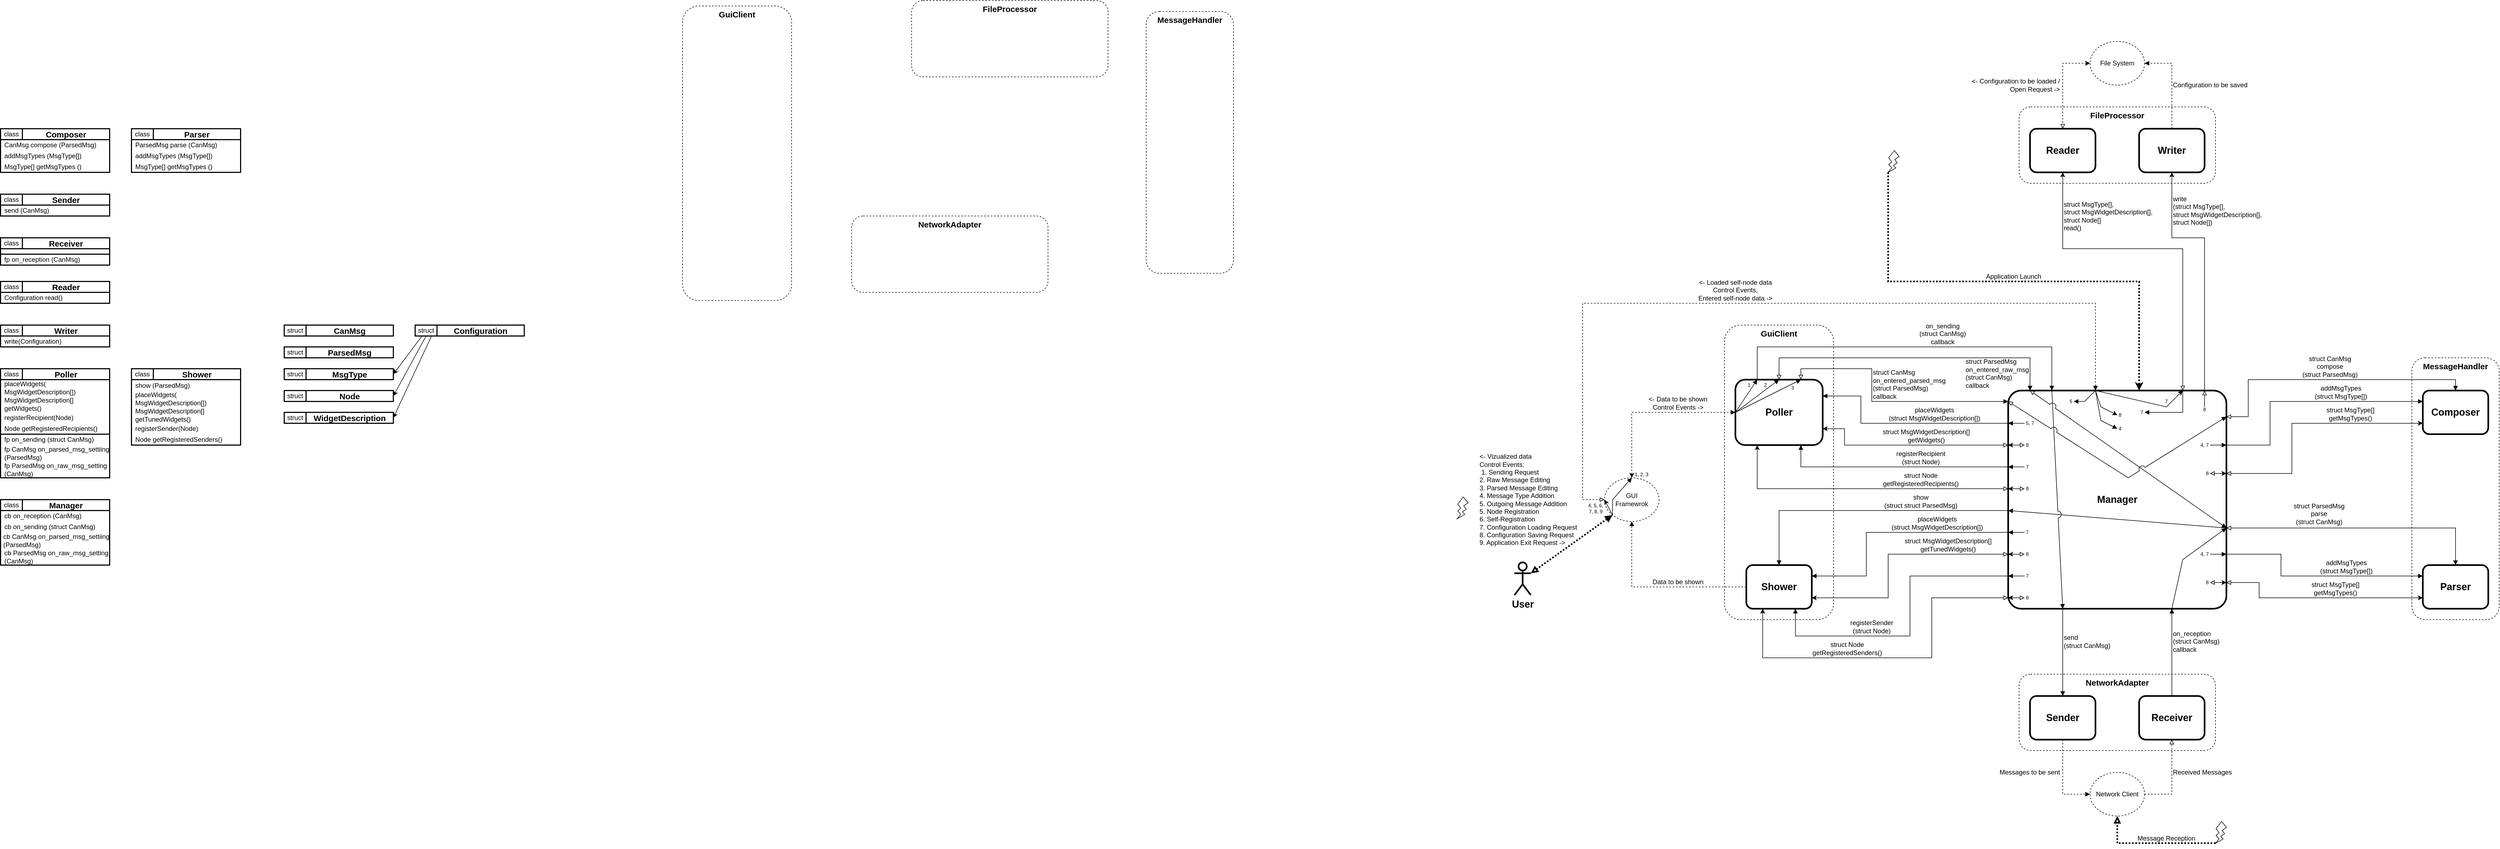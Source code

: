 <mxfile version="24.7.17">
  <diagram name="Page-1" id="uqv7fCo5bTJ5ZhZfO4SZ">
    <mxGraphModel dx="6687" dy="3414" grid="1" gridSize="10" guides="1" tooltips="1" connect="1" arrows="1" fold="1" page="1" pageScale="1" pageWidth="2500" pageHeight="2500" math="0" shadow="0">
      <root>
        <mxCell id="0" />
        <mxCell id="1" parent="0" />
        <mxCell id="c2QPpXTEd-KP8w5D0M9Q-111" value="" style="rounded=0;whiteSpace=wrap;html=1;strokeWidth=2;fontSize=15;fontStyle=1" vertex="1" parent="1">
          <mxGeometry x="-4880" y="-1420" width="200" height="100" as="geometry" />
        </mxCell>
        <mxCell id="c2QPpXTEd-KP8w5D0M9Q-106" value="" style="rounded=0;whiteSpace=wrap;html=1;strokeWidth=2;fontSize=15;fontStyle=1" vertex="1" parent="1">
          <mxGeometry x="-4640" y="-1660" width="200" height="120" as="geometry" />
        </mxCell>
        <mxCell id="c2QPpXTEd-KP8w5D0M9Q-13" value="NetworkAdapter" style="rounded=1;whiteSpace=wrap;html=1;fillColor=none;dashed=1;verticalAlign=top;fontSize=15;fontStyle=1" vertex="1" parent="1">
          <mxGeometry x="-3320" y="-1960" width="360" height="140" as="geometry" />
        </mxCell>
        <mxCell id="1b7-D6uKj-gsO6m6T2Pv-169" value="GuiClient" style="rounded=1;whiteSpace=wrap;html=1;fillColor=none;dashed=1;verticalAlign=top;fontSize=15;fontStyle=1" parent="1" vertex="1">
          <mxGeometry x="-1720" y="-1760" width="200" height="540" as="geometry" />
        </mxCell>
        <mxCell id="1b7-D6uKj-gsO6m6T2Pv-168" value="MessageHandler" style="rounded=1;whiteSpace=wrap;html=1;fillColor=none;dashed=1;verticalAlign=top;fontSize=15;fontStyle=1" parent="1" vertex="1">
          <mxGeometry x="-460" y="-1700" width="160" height="480" as="geometry" />
        </mxCell>
        <mxCell id="1b7-D6uKj-gsO6m6T2Pv-167" value="FileProcessor" style="rounded=1;whiteSpace=wrap;html=1;fillColor=none;dashed=1;verticalAlign=top;fontSize=15;fontStyle=1" parent="1" vertex="1">
          <mxGeometry x="-1180" y="-2160" width="360" height="140" as="geometry" />
        </mxCell>
        <mxCell id="1b7-D6uKj-gsO6m6T2Pv-50" style="edgeStyle=orthogonalEdgeStyle;rounded=0;orthogonalLoop=1;jettySize=auto;html=1;entryX=0;entryY=0.5;entryDx=0;entryDy=0;exitX=0.5;exitY=1;exitDx=0;exitDy=0;dashed=1;endArrow=block;endFill=1;" parent="1" source="TQEX-bvaSzcbGmNimmWH-2" target="TQEX-bvaSzcbGmNimmWH-41" edge="1">
          <mxGeometry relative="1" as="geometry" />
        </mxCell>
        <mxCell id="TQEX-bvaSzcbGmNimmWH-2" value="Sender" style="rounded=1;whiteSpace=wrap;html=1;strokeWidth=3;fontSize=18;fontStyle=1" parent="1" vertex="1">
          <mxGeometry x="-1160" y="-1080" width="120" height="80" as="geometry" />
        </mxCell>
        <mxCell id="TQEX-bvaSzcbGmNimmWH-67" style="edgeStyle=orthogonalEdgeStyle;rounded=0;orthogonalLoop=1;jettySize=auto;html=1;entryX=0.75;entryY=1;entryDx=0;entryDy=0;endArrow=block;endFill=1;entryPerimeter=0;" parent="1" source="TQEX-bvaSzcbGmNimmWH-4" target="TQEX-bvaSzcbGmNimmWH-48" edge="1">
          <mxGeometry relative="1" as="geometry">
            <Array as="points">
              <mxPoint x="-900" y="-1090" />
              <mxPoint x="-900" y="-1090" />
            </Array>
            <mxPoint x="-950" y="-1190" as="targetPoint" />
          </mxGeometry>
        </mxCell>
        <mxCell id="TQEX-bvaSzcbGmNimmWH-4" value="Receiver" style="rounded=1;whiteSpace=wrap;html=1;strokeWidth=3;fontSize=18;fontStyle=1" parent="1" vertex="1">
          <mxGeometry x="-960" y="-1080" width="120" height="80" as="geometry" />
        </mxCell>
        <mxCell id="TQEX-bvaSzcbGmNimmWH-8" value="Composer" style="rounded=1;whiteSpace=wrap;html=1;strokeWidth=3;fontSize=18;fontStyle=1" parent="1" vertex="1">
          <mxGeometry x="-440" y="-1640" width="120" height="80" as="geometry" />
        </mxCell>
        <mxCell id="TQEX-bvaSzcbGmNimmWH-12" value="Parser" style="rounded=1;whiteSpace=wrap;html=1;strokeWidth=3;fontSize=18;fontStyle=1" parent="1" vertex="1">
          <mxGeometry x="-440" y="-1320" width="120" height="80" as="geometry" />
        </mxCell>
        <mxCell id="TQEX-bvaSzcbGmNimmWH-77" style="edgeStyle=orthogonalEdgeStyle;rounded=0;orthogonalLoop=1;jettySize=auto;html=1;endArrow=block;endFill=1;exitX=0.25;exitY=0;exitDx=0;exitDy=0;entryX=0.2;entryY=0;entryDx=0;entryDy=0;entryPerimeter=0;" parent="1" source="TQEX-bvaSzcbGmNimmWH-14" target="TQEX-bvaSzcbGmNimmWH-48" edge="1">
          <mxGeometry relative="1" as="geometry">
            <Array as="points">
              <mxPoint x="-1660" y="-1720" />
              <mxPoint x="-1120" y="-1720" />
            </Array>
            <mxPoint x="-1150" y="-1720" as="targetPoint" />
          </mxGeometry>
        </mxCell>
        <mxCell id="TQEX-bvaSzcbGmNimmWH-80" style="edgeStyle=orthogonalEdgeStyle;rounded=0;orthogonalLoop=1;jettySize=auto;html=1;entryX=0.1;entryY=0;entryDx=0;entryDy=0;endArrow=block;endFill=1;startArrow=block;startFill=0;exitX=0.5;exitY=0;exitDx=0;exitDy=0;entryPerimeter=0;" parent="1" source="TQEX-bvaSzcbGmNimmWH-14" target="TQEX-bvaSzcbGmNimmWH-48" edge="1">
          <mxGeometry relative="1" as="geometry">
            <Array as="points">
              <mxPoint x="-1620" y="-1700" />
              <mxPoint x="-1160" y="-1700" />
            </Array>
          </mxGeometry>
        </mxCell>
        <mxCell id="TQEX-bvaSzcbGmNimmWH-82" style="edgeStyle=orthogonalEdgeStyle;rounded=0;orthogonalLoop=1;jettySize=auto;html=1;exitX=0.75;exitY=0;exitDx=0;exitDy=0;entryX=0;entryY=0.05;entryDx=0;entryDy=0;endArrow=block;endFill=1;startArrow=block;startFill=0;entryPerimeter=0;" parent="1" source="TQEX-bvaSzcbGmNimmWH-14" target="TQEX-bvaSzcbGmNimmWH-48" edge="1">
          <mxGeometry relative="1" as="geometry">
            <Array as="points">
              <mxPoint x="-1580" y="-1680" />
              <mxPoint x="-1450" y="-1680" />
              <mxPoint x="-1450" y="-1620" />
            </Array>
          </mxGeometry>
        </mxCell>
        <mxCell id="TQEX-bvaSzcbGmNimmWH-14" value="Poller" style="rounded=1;whiteSpace=wrap;html=1;strokeWidth=3;fontSize=18;fontStyle=1" parent="1" vertex="1">
          <mxGeometry x="-1700" y="-1660" width="160" height="120" as="geometry" />
        </mxCell>
        <mxCell id="TQEX-bvaSzcbGmNimmWH-16" style="edgeStyle=orthogonalEdgeStyle;rounded=0;orthogonalLoop=1;jettySize=auto;html=1;exitX=0;exitY=0.5;exitDx=0;exitDy=0;entryX=0.5;entryY=1;entryDx=0;entryDy=0;dashed=1;endArrow=block;endFill=1;" parent="1" source="TQEX-bvaSzcbGmNimmWH-17" target="TQEX-bvaSzcbGmNimmWH-43" edge="1">
          <mxGeometry relative="1" as="geometry" />
        </mxCell>
        <mxCell id="TQEX-bvaSzcbGmNimmWH-17" value="Shower" style="rounded=1;whiteSpace=wrap;html=1;strokeWidth=3;fontSize=18;fontStyle=1" parent="1" vertex="1">
          <mxGeometry x="-1680" y="-1320" width="120" height="80" as="geometry" />
        </mxCell>
        <mxCell id="TQEX-bvaSzcbGmNimmWH-18" style="edgeStyle=orthogonalEdgeStyle;rounded=0;orthogonalLoop=1;jettySize=auto;html=1;entryX=1;entryY=0.5;entryDx=0;entryDy=0;dashed=1;endArrow=block;endFill=1;" parent="1" source="TQEX-bvaSzcbGmNimmWH-19" target="TQEX-bvaSzcbGmNimmWH-45" edge="1">
          <mxGeometry relative="1" as="geometry">
            <Array as="points">
              <mxPoint x="-900" y="-2240" />
            </Array>
          </mxGeometry>
        </mxCell>
        <mxCell id="TQEX-bvaSzcbGmNimmWH-19" value="Writer" style="rounded=1;whiteSpace=wrap;html=1;strokeWidth=3;fontSize=18;fontStyle=1" parent="1" vertex="1">
          <mxGeometry x="-960" y="-2120" width="120" height="80" as="geometry" />
        </mxCell>
        <mxCell id="TQEX-bvaSzcbGmNimmWH-24" value="Reader" style="rounded=1;whiteSpace=wrap;html=1;strokeWidth=3;fontSize=18;fontStyle=1" parent="1" vertex="1">
          <mxGeometry x="-1160" y="-2120" width="120" height="80" as="geometry" />
        </mxCell>
        <mxCell id="1b7-D6uKj-gsO6m6T2Pv-59" style="edgeStyle=orthogonalEdgeStyle;rounded=0;orthogonalLoop=1;jettySize=auto;html=1;entryX=0.5;entryY=1;entryDx=0;entryDy=0;dashed=1;endArrow=block;endFill=0;" parent="1" source="TQEX-bvaSzcbGmNimmWH-41" target="TQEX-bvaSzcbGmNimmWH-4" edge="1">
          <mxGeometry relative="1" as="geometry">
            <Array as="points">
              <mxPoint x="-900" y="-900" />
            </Array>
          </mxGeometry>
        </mxCell>
        <mxCell id="TQEX-bvaSzcbGmNimmWH-41" value="Network Client" style="ellipse;whiteSpace=wrap;html=1;dashed=1;" parent="1" vertex="1">
          <mxGeometry x="-1050" y="-940" width="100" height="80" as="geometry" />
        </mxCell>
        <mxCell id="TQEX-bvaSzcbGmNimmWH-42" style="edgeStyle=orthogonalEdgeStyle;rounded=0;orthogonalLoop=1;jettySize=auto;html=1;exitX=0.5;exitY=0;exitDx=0;exitDy=0;entryX=0;entryY=0.5;entryDx=0;entryDy=0;dashed=1;endArrow=block;endFill=1;startArrow=classic;startFill=1;" parent="1" source="TQEX-bvaSzcbGmNimmWH-43" target="TQEX-bvaSzcbGmNimmWH-14" edge="1">
          <mxGeometry relative="1" as="geometry" />
        </mxCell>
        <mxCell id="TQEX-bvaSzcbGmNimmWH-43" value="GUI&lt;br&gt;Framewrok" style="ellipse;whiteSpace=wrap;html=1;dashed=1;" parent="1" vertex="1">
          <mxGeometry x="-1940" y="-1480" width="100" height="80" as="geometry" />
        </mxCell>
        <mxCell id="TQEX-bvaSzcbGmNimmWH-44" style="edgeStyle=orthogonalEdgeStyle;rounded=0;orthogonalLoop=1;jettySize=auto;html=1;exitX=0;exitY=0.5;exitDx=0;exitDy=0;dashed=1;entryX=0.5;entryY=0;entryDx=0;entryDy=0;endArrow=block;endFill=0;startArrow=classic;startFill=1;" parent="1" source="TQEX-bvaSzcbGmNimmWH-45" target="TQEX-bvaSzcbGmNimmWH-24" edge="1">
          <mxGeometry relative="1" as="geometry">
            <Array as="points">
              <mxPoint x="-1100" y="-2240" />
            </Array>
          </mxGeometry>
        </mxCell>
        <mxCell id="TQEX-bvaSzcbGmNimmWH-45" value="File System" style="ellipse;whiteSpace=wrap;html=1;dashed=1;" parent="1" vertex="1">
          <mxGeometry x="-1050" y="-2280" width="100" height="80" as="geometry" />
        </mxCell>
        <mxCell id="TQEX-bvaSzcbGmNimmWH-48" value="Manager" style="rounded=1;whiteSpace=wrap;html=1;strokeWidth=3;fontSize=18;fontStyle=1;verticalAlign=middle;points=[[0,0.05,0,0,0],[0,0.15,0,0,0],[0,0.25,0,0,0],[0,0.35,0,0,0],[0,0.45,0,0,0],[0,0.55,0,0,0],[0,0.65,0,0,0],[0,0.75,0,0,0],[0,0.85,0,0,0],[0,0.95,0,0,0],[0.1,0,0,0,0],[0.2,0,0,0,0],[0.25,1,0,0,0],[0.3,0,0,0,0],[0.4,0,0,0,0],[0.5,0,0,0,0],[0.5,1,0,0,0],[0.6,0,0,0,0],[0.7,0,0,0,0],[0.75,1,0,0,0],[0.8,0,0,0,0],[0.9,0,0,0,0],[1,0.12,0,0,0],[1,0.25,0,0,0],[1,0.38,0,0,0],[1,0.5,0,0,0],[1,0.63,0,0,0],[1,0.75,0,0,0],[1,0.88,0,0,0]];absoluteArcSize=1;arcSize=48;" parent="1" vertex="1">
          <mxGeometry x="-1200" y="-1640" width="400" height="400" as="geometry" />
        </mxCell>
        <mxCell id="TQEX-bvaSzcbGmNimmWH-84" style="edgeStyle=orthogonalEdgeStyle;rounded=0;orthogonalLoop=1;jettySize=auto;html=1;entryX=0.5;entryY=0;entryDx=0;entryDy=0;endArrow=block;endFill=1;startArrow=block;startFill=0;exitX=1;exitY=0.12;exitDx=0;exitDy=0;exitPerimeter=0;" parent="1" source="TQEX-bvaSzcbGmNimmWH-48" target="TQEX-bvaSzcbGmNimmWH-8" edge="1">
          <mxGeometry relative="1" as="geometry">
            <mxPoint x="-710" y="-1445.0" as="sourcePoint" />
            <Array as="points">
              <mxPoint x="-760" y="-1592" />
              <mxPoint x="-760" y="-1660" />
              <mxPoint x="-380" y="-1660" />
            </Array>
          </mxGeometry>
        </mxCell>
        <mxCell id="1b7-D6uKj-gsO6m6T2Pv-15" style="edgeStyle=orthogonalEdgeStyle;rounded=0;orthogonalLoop=1;jettySize=auto;html=1;entryX=0;entryY=0.25;entryDx=0;entryDy=0;endArrow=block;endFill=1;exitX=1;exitY=0.25;exitDx=0;exitDy=0;exitPerimeter=0;" parent="1" source="TQEX-bvaSzcbGmNimmWH-48" target="TQEX-bvaSzcbGmNimmWH-8" edge="1">
          <mxGeometry relative="1" as="geometry">
            <mxPoint x="-710" y="-1425.0" as="sourcePoint" />
            <Array as="points">
              <mxPoint x="-720" y="-1540" />
              <mxPoint x="-720" y="-1620" />
            </Array>
          </mxGeometry>
        </mxCell>
        <mxCell id="1b7-D6uKj-gsO6m6T2Pv-24" style="edgeStyle=orthogonalEdgeStyle;rounded=0;orthogonalLoop=1;jettySize=auto;html=1;entryX=0;entryY=0.75;entryDx=0;entryDy=0;endArrow=classic;endFill=1;startArrow=block;startFill=0;exitX=1;exitY=0.38;exitDx=0;exitDy=0;exitPerimeter=0;" parent="1" source="TQEX-bvaSzcbGmNimmWH-48" target="TQEX-bvaSzcbGmNimmWH-8" edge="1">
          <mxGeometry relative="1" as="geometry">
            <mxPoint x="-710" y="-1405.0" as="sourcePoint" />
            <Array as="points">
              <mxPoint x="-680" y="-1488" />
              <mxPoint x="-680" y="-1580" />
            </Array>
          </mxGeometry>
        </mxCell>
        <mxCell id="1b7-D6uKj-gsO6m6T2Pv-29" style="edgeStyle=orthogonalEdgeStyle;rounded=0;orthogonalLoop=1;jettySize=auto;html=1;entryX=0;entryY=0.75;entryDx=0;entryDy=0;startArrow=block;startFill=0;exitX=1;exitY=0.88;exitDx=0;exitDy=0;exitPerimeter=0;" parent="1" source="TQEX-bvaSzcbGmNimmWH-48" target="TQEX-bvaSzcbGmNimmWH-12" edge="1">
          <mxGeometry relative="1" as="geometry">
            <mxPoint x="-710" y="-1345" as="sourcePoint" />
            <Array as="points">
              <mxPoint x="-740" y="-1288" />
              <mxPoint x="-740" y="-1260" />
            </Array>
          </mxGeometry>
        </mxCell>
        <mxCell id="TQEX-bvaSzcbGmNimmWH-69" style="edgeStyle=orthogonalEdgeStyle;rounded=0;orthogonalLoop=1;jettySize=auto;html=1;entryX=0.5;entryY=0;entryDx=0;entryDy=0;startArrow=block;startFill=0;endArrow=block;endFill=1;exitX=1;exitY=0.63;exitDx=0;exitDy=0;exitPerimeter=0;" parent="1" source="TQEX-bvaSzcbGmNimmWH-48" target="TQEX-bvaSzcbGmNimmWH-12" edge="1">
          <mxGeometry relative="1" as="geometry">
            <Array as="points">
              <mxPoint x="-380" y="-1388" />
            </Array>
            <mxPoint x="-710" y="-1385" as="sourcePoint" />
          </mxGeometry>
        </mxCell>
        <mxCell id="1b7-D6uKj-gsO6m6T2Pv-13" style="edgeStyle=orthogonalEdgeStyle;rounded=0;orthogonalLoop=1;jettySize=auto;html=1;endArrow=block;endFill=1;entryX=0;entryY=0.25;entryDx=0;entryDy=0;exitX=1;exitY=0.75;exitDx=0;exitDy=0;exitPerimeter=0;" parent="1" source="TQEX-bvaSzcbGmNimmWH-48" target="TQEX-bvaSzcbGmNimmWH-12" edge="1">
          <mxGeometry relative="1" as="geometry">
            <mxPoint x="-730" y="-1350" as="sourcePoint" />
            <mxPoint x="-480" y="-1295" as="targetPoint" />
            <Array as="points">
              <mxPoint x="-700" y="-1340" />
              <mxPoint x="-700" y="-1300" />
            </Array>
          </mxGeometry>
        </mxCell>
        <mxCell id="1b7-D6uKj-gsO6m6T2Pv-18" style="edgeStyle=orthogonalEdgeStyle;rounded=0;orthogonalLoop=1;jettySize=auto;html=1;endArrow=block;endFill=1;entryX=1;entryY=0.25;entryDx=0;entryDy=0;exitX=0;exitY=0.15;exitDx=0;exitDy=0;exitPerimeter=0;" parent="1" source="TQEX-bvaSzcbGmNimmWH-48" target="TQEX-bvaSzcbGmNimmWH-14" edge="1">
          <mxGeometry relative="1" as="geometry">
            <mxPoint x="-1470" y="-1660" as="targetPoint" />
            <Array as="points">
              <mxPoint x="-1470" y="-1580" />
              <mxPoint x="-1470" y="-1630" />
            </Array>
          </mxGeometry>
        </mxCell>
        <mxCell id="1b7-D6uKj-gsO6m6T2Pv-35" style="edgeStyle=orthogonalEdgeStyle;rounded=0;orthogonalLoop=1;jettySize=auto;html=1;startArrow=block;startFill=0;entryX=1;entryY=0.75;entryDx=0;entryDy=0;exitX=0;exitY=0.75;exitDx=0;exitDy=0;exitPerimeter=0;" parent="1" source="TQEX-bvaSzcbGmNimmWH-48" target="TQEX-bvaSzcbGmNimmWH-17" edge="1">
          <mxGeometry relative="1" as="geometry">
            <mxPoint x="-1260" y="-1410" as="sourcePoint" />
            <mxPoint x="-1390" y="-1300" as="targetPoint" />
            <Array as="points">
              <mxPoint x="-1420" y="-1340" />
              <mxPoint x="-1420" y="-1260" />
            </Array>
          </mxGeometry>
        </mxCell>
        <mxCell id="TQEX-bvaSzcbGmNimmWH-79" style="edgeStyle=orthogonalEdgeStyle;rounded=0;orthogonalLoop=1;jettySize=auto;html=1;entryX=0.5;entryY=0;entryDx=0;entryDy=0;endArrow=block;endFill=1;exitX=0.25;exitY=1;exitDx=0;exitDy=0;exitPerimeter=0;" parent="1" source="TQEX-bvaSzcbGmNimmWH-48" target="TQEX-bvaSzcbGmNimmWH-2" edge="1">
          <mxGeometry relative="1" as="geometry">
            <mxPoint x="-1070" y="-1190" as="sourcePoint" />
          </mxGeometry>
        </mxCell>
        <mxCell id="TQEX-bvaSzcbGmNimmWH-68" value="on_reception&lt;div&gt;(struct CanMsg)&lt;/div&gt;&lt;div&gt;callback&lt;/div&gt;" style="text;html=1;align=left;verticalAlign=middle;whiteSpace=wrap;rounded=0;" parent="1" vertex="1">
          <mxGeometry x="-900" y="-1220" width="90" height="80" as="geometry" />
        </mxCell>
        <mxCell id="TQEX-bvaSzcbGmNimmWH-70" value="struct ParsedMsg&lt;div&gt;parse&lt;div&gt;(struct CanMsg)&lt;/div&gt;&lt;/div&gt;" style="text;html=1;align=center;verticalAlign=bottom;whiteSpace=wrap;rounded=0;" parent="1" vertex="1">
          <mxGeometry x="-780" y="-1440" width="300" height="50" as="geometry" />
        </mxCell>
        <mxCell id="TQEX-bvaSzcbGmNimmWH-72" value="&amp;lt;- Data to be shown&lt;div&gt;Control Events -&amp;gt;&lt;/div&gt;" style="text;html=1;align=center;verticalAlign=bottom;whiteSpace=wrap;rounded=0;" parent="1" vertex="1">
          <mxGeometry x="-1870" y="-1630" width="130" height="30" as="geometry" />
        </mxCell>
        <mxCell id="TQEX-bvaSzcbGmNimmWH-71" style="edgeStyle=orthogonalEdgeStyle;rounded=0;orthogonalLoop=1;jettySize=auto;html=1;entryX=0.5;entryY=0;entryDx=0;entryDy=0;endArrow=block;endFill=1;jumpStyle=arc;jumpSize=12;exitX=0;exitY=0.55;exitDx=0;exitDy=0;exitPerimeter=0;" parent="1" source="TQEX-bvaSzcbGmNimmWH-48" target="TQEX-bvaSzcbGmNimmWH-17" edge="1">
          <mxGeometry relative="1" as="geometry">
            <Array as="points">
              <mxPoint x="-1620" y="-1420" />
            </Array>
            <mxPoint x="-1280" y="-1430" as="sourcePoint" />
          </mxGeometry>
        </mxCell>
        <mxCell id="TQEX-bvaSzcbGmNimmWH-76" value="send&lt;br&gt;(struct CanMsg)" style="text;html=1;align=left;verticalAlign=middle;whiteSpace=wrap;rounded=0;" parent="1" vertex="1">
          <mxGeometry x="-1100" y="-1220" width="90" height="80" as="geometry" />
        </mxCell>
        <mxCell id="TQEX-bvaSzcbGmNimmWH-78" value="on_sending&lt;div&gt;(struct CanMsg)&lt;/div&gt;&lt;div&gt;callback&lt;/div&gt;" style="text;html=1;align=center;verticalAlign=bottom;whiteSpace=wrap;rounded=0;" parent="1" vertex="1">
          <mxGeometry x="-1500" y="-1770" width="360" height="50" as="geometry" />
        </mxCell>
        <mxCell id="TQEX-bvaSzcbGmNimmWH-81" value="struct ParsedMsg&lt;div&gt;on_entered_raw_msg&lt;div&gt;(struct CanMsg)&lt;/div&gt;&lt;div&gt;callback&lt;/div&gt;&lt;/div&gt;" style="text;html=1;align=left;verticalAlign=bottom;whiteSpace=wrap;rounded=0;" parent="1" vertex="1">
          <mxGeometry x="-1280" y="-1700" width="120" height="60" as="geometry" />
        </mxCell>
        <mxCell id="TQEX-bvaSzcbGmNimmWH-83" value="&lt;div&gt;struct CanMsg&lt;/div&gt;&lt;div&gt;on_entered_parsed_msg&lt;div&gt;(struct ParsedMsg)&lt;/div&gt;&lt;div&gt;callback&lt;/div&gt;&lt;/div&gt;" style="text;html=1;align=left;verticalAlign=bottom;whiteSpace=wrap;rounded=0;" parent="1" vertex="1">
          <mxGeometry x="-1450" y="-1680" width="140" height="60" as="geometry" />
        </mxCell>
        <mxCell id="TQEX-bvaSzcbGmNimmWH-85" value="&lt;div&gt;struct CanMsg&lt;/div&gt;&lt;div&gt;compose&lt;div&gt;(struct ParsedMsg)&lt;/div&gt;&lt;/div&gt;" style="text;html=1;align=center;verticalAlign=bottom;whiteSpace=wrap;rounded=0;" parent="1" vertex="1">
          <mxGeometry x="-740" y="-1710" width="260" height="50" as="geometry" />
        </mxCell>
        <mxCell id="1b7-D6uKj-gsO6m6T2Pv-11" style="edgeStyle=orthogonalEdgeStyle;rounded=0;orthogonalLoop=1;jettySize=auto;html=1;exitX=0.8;exitY=0;exitDx=0;exitDy=0;endArrow=classic;endFill=1;startArrow=block;startFill=0;entryX=0.5;entryY=1;entryDx=0;entryDy=0;exitPerimeter=0;" parent="1" source="TQEX-bvaSzcbGmNimmWH-48" target="TQEX-bvaSzcbGmNimmWH-24" edge="1">
          <mxGeometry relative="1" as="geometry">
            <Array as="points">
              <mxPoint x="-880" y="-1900" />
              <mxPoint x="-1100" y="-1900" />
            </Array>
          </mxGeometry>
        </mxCell>
        <mxCell id="1b7-D6uKj-gsO6m6T2Pv-26" style="edgeStyle=orthogonalEdgeStyle;rounded=0;orthogonalLoop=1;jettySize=auto;html=1;exitX=0.9;exitY=0;exitDx=0;exitDy=0;entryX=0.5;entryY=1;entryDx=0;entryDy=0;exitPerimeter=0;" parent="1" source="TQEX-bvaSzcbGmNimmWH-48" target="TQEX-bvaSzcbGmNimmWH-19" edge="1">
          <mxGeometry relative="1" as="geometry">
            <mxPoint x="-848" y="-1640.01" as="sourcePoint" />
            <mxPoint x="-850" y="-1940.01" as="targetPoint" />
            <Array as="points">
              <mxPoint x="-840" y="-1920" />
              <mxPoint x="-900" y="-1920" />
            </Array>
          </mxGeometry>
        </mxCell>
        <mxCell id="1b7-D6uKj-gsO6m6T2Pv-12" value="struct MsgType[],&lt;div&gt;struct MsgWidgetDescription[],&lt;/div&gt;&lt;div&gt;struct Node[]&lt;br&gt;&lt;div&gt;read&lt;span style=&quot;background-color: initial;&quot;&gt;()&lt;/span&gt;&lt;/div&gt;&lt;/div&gt;" style="text;html=1;align=left;verticalAlign=middle;whiteSpace=wrap;rounded=0;" parent="1" vertex="1">
          <mxGeometry x="-1100" y="-2000" width="170" height="80" as="geometry" />
        </mxCell>
        <mxCell id="1b7-D6uKj-gsO6m6T2Pv-14" value="&lt;div&gt;addMsgTypes&lt;div&gt;(struct MsgType[])&lt;/div&gt;&lt;/div&gt;" style="text;html=1;align=center;verticalAlign=bottom;whiteSpace=wrap;rounded=0;" parent="1" vertex="1">
          <mxGeometry x="-680" y="-1330" width="200" height="30" as="geometry" />
        </mxCell>
        <mxCell id="1b7-D6uKj-gsO6m6T2Pv-16" value="&lt;div&gt;addMsgTypes&lt;div&gt;(struct MsgType[])&lt;/div&gt;&lt;/div&gt;" style="text;html=1;align=center;verticalAlign=bottom;whiteSpace=wrap;rounded=0;" parent="1" vertex="1">
          <mxGeometry x="-700" y="-1650" width="220" height="30" as="geometry" />
        </mxCell>
        <mxCell id="1b7-D6uKj-gsO6m6T2Pv-19" value="&lt;div&gt;&lt;span style=&quot;background-color: initial;&quot;&gt;placeWidgets&lt;/span&gt;&lt;/div&gt;&lt;div&gt;&lt;span style=&quot;background-color: initial;&quot;&gt;(&lt;/span&gt;&lt;span style=&quot;background-color: initial;&quot;&gt;struct MsgWidgetDescription[]&lt;/span&gt;&lt;span style=&quot;background-color: initial;&quot;&gt;)&lt;/span&gt;&lt;/div&gt;" style="text;html=1;align=center;verticalAlign=bottom;whiteSpace=wrap;rounded=0;" parent="1" vertex="1">
          <mxGeometry x="-1450" y="-1610" width="230" height="30" as="geometry" />
        </mxCell>
        <mxCell id="1b7-D6uKj-gsO6m6T2Pv-21" style="edgeStyle=orthogonalEdgeStyle;rounded=0;orthogonalLoop=1;jettySize=auto;html=1;entryX=1;entryY=0.25;entryDx=0;entryDy=0;exitX=0;exitY=0.65;exitDx=0;exitDy=0;endArrow=block;endFill=1;exitPerimeter=0;" parent="1" source="TQEX-bvaSzcbGmNimmWH-48" target="TQEX-bvaSzcbGmNimmWH-17" edge="1">
          <mxGeometry relative="1" as="geometry">
            <mxPoint x="-1240" y="-1430" as="sourcePoint" />
            <Array as="points">
              <mxPoint x="-1460" y="-1380" />
              <mxPoint x="-1460" y="-1300" />
            </Array>
          </mxGeometry>
        </mxCell>
        <mxCell id="1b7-D6uKj-gsO6m6T2Pv-22" value="&lt;div&gt;&lt;span style=&quot;background-color: initial;&quot;&gt;placeWidgets&lt;/span&gt;&lt;/div&gt;&lt;div&gt;&lt;span style=&quot;background-color: initial;&quot;&gt;(&lt;/span&gt;&lt;span style=&quot;background-color: initial;&quot;&gt;struct MsgWidgetDescription[]&lt;/span&gt;&lt;span style=&quot;background-color: initial;&quot;&gt;)&lt;/span&gt;&lt;/div&gt;" style="text;html=1;align=center;verticalAlign=bottom;whiteSpace=wrap;rounded=0;" parent="1" vertex="1">
          <mxGeometry x="-1440" y="-1410" width="220" height="30" as="geometry" />
        </mxCell>
        <mxCell id="1b7-D6uKj-gsO6m6T2Pv-25" value="struct MsgType[]&lt;div&gt;getMsgTypes&lt;span style=&quot;background-color: initial;&quot;&gt;()&lt;/span&gt;&lt;/div&gt;" style="text;html=1;align=center;verticalAlign=bottom;whiteSpace=wrap;rounded=0;" parent="1" vertex="1">
          <mxGeometry x="-665" y="-1610" width="185" height="30" as="geometry" />
        </mxCell>
        <mxCell id="1b7-D6uKj-gsO6m6T2Pv-27" value="&lt;div&gt;write&lt;/div&gt;&lt;div&gt;&lt;span style=&quot;background-color: initial;&quot;&gt;(&lt;/span&gt;&lt;span style=&quot;background-color: initial;&quot;&gt;struct MsgType[],&lt;/span&gt;&lt;/div&gt;&lt;div&gt;&lt;span style=&quot;background-color: initial;&quot;&gt;struct MsgWidgetDescription[],&lt;/span&gt;&lt;/div&gt;&lt;div&gt;&lt;span style=&quot;background-color: initial;&quot;&gt;struct Node[])&lt;br&gt;&lt;/span&gt;&lt;/div&gt;" style="text;html=1;align=left;verticalAlign=middle;whiteSpace=wrap;rounded=0;" parent="1" vertex="1">
          <mxGeometry x="-900" y="-2000" width="170" height="60" as="geometry" />
        </mxCell>
        <mxCell id="1b7-D6uKj-gsO6m6T2Pv-30" value="struct MsgType[]&lt;div&gt;getMsgTypes&lt;span style=&quot;background-color: initial;&quot;&gt;()&lt;/span&gt;&lt;/div&gt;" style="text;html=1;align=center;verticalAlign=bottom;whiteSpace=wrap;rounded=0;" parent="1" vertex="1">
          <mxGeometry x="-720" y="-1290" width="240" height="30" as="geometry" />
        </mxCell>
        <mxCell id="1b7-D6uKj-gsO6m6T2Pv-32" style="edgeStyle=orthogonalEdgeStyle;rounded=0;orthogonalLoop=1;jettySize=auto;html=1;startArrow=block;startFill=0;entryX=1;entryY=0.75;entryDx=0;entryDy=0;exitX=0;exitY=0.25;exitDx=0;exitDy=0;exitPerimeter=0;" parent="1" source="TQEX-bvaSzcbGmNimmWH-48" target="TQEX-bvaSzcbGmNimmWH-14" edge="1">
          <mxGeometry relative="1" as="geometry">
            <Array as="points">
              <mxPoint x="-1500" y="-1540" />
              <mxPoint x="-1500" y="-1570" />
            </Array>
          </mxGeometry>
        </mxCell>
        <mxCell id="1b7-D6uKj-gsO6m6T2Pv-33" value="struct MsgWidgetDescription[]&lt;div&gt;getWidgets&lt;span style=&quot;background-color: initial;&quot;&gt;()&lt;/span&gt;&lt;/div&gt;" style="text;html=1;align=center;verticalAlign=bottom;whiteSpace=wrap;rounded=0;" parent="1" vertex="1">
          <mxGeometry x="-1480" y="-1570" width="260" height="30" as="geometry" />
        </mxCell>
        <mxCell id="1b7-D6uKj-gsO6m6T2Pv-36" value="struct MsgWidgetDescription[]&lt;div&gt;getTunedWidgets&lt;span style=&quot;background-color: initial;&quot;&gt;()&lt;/span&gt;&lt;/div&gt;" style="text;html=1;align=center;verticalAlign=bottom;whiteSpace=wrap;rounded=0;" parent="1" vertex="1">
          <mxGeometry x="-1400" y="-1370" width="180" height="30" as="geometry" />
        </mxCell>
        <mxCell id="1b7-D6uKj-gsO6m6T2Pv-40" style="edgeStyle=orthogonalEdgeStyle;rounded=0;orthogonalLoop=1;jettySize=auto;html=1;entryX=0.75;entryY=1;entryDx=0;entryDy=0;endArrow=block;endFill=1;exitX=0;exitY=0.35;exitDx=0;exitDy=0;exitPerimeter=0;" parent="1" source="TQEX-bvaSzcbGmNimmWH-48" target="TQEX-bvaSzcbGmNimmWH-14" edge="1">
          <mxGeometry relative="1" as="geometry">
            <Array as="points">
              <mxPoint x="-1580" y="-1500" />
            </Array>
          </mxGeometry>
        </mxCell>
        <mxCell id="1b7-D6uKj-gsO6m6T2Pv-41" style="edgeStyle=orthogonalEdgeStyle;rounded=0;orthogonalLoop=1;jettySize=auto;html=1;startArrow=block;startFill=0;exitX=0;exitY=0.45;exitDx=0;exitDy=0;exitPerimeter=0;entryX=0.25;entryY=1;entryDx=0;entryDy=0;" parent="1" source="TQEX-bvaSzcbGmNimmWH-48" target="TQEX-bvaSzcbGmNimmWH-14" edge="1">
          <mxGeometry relative="1" as="geometry">
            <mxPoint x="-1600" y="-1570" as="targetPoint" />
            <Array as="points">
              <mxPoint x="-1660" y="-1460" />
            </Array>
          </mxGeometry>
        </mxCell>
        <mxCell id="1b7-D6uKj-gsO6m6T2Pv-42" value="&lt;div&gt;&lt;span style=&quot;background-color: initial;&quot;&gt;registerRecipient&lt;/span&gt;&lt;/div&gt;&lt;div&gt;&lt;span style=&quot;background-color: initial;&quot;&gt;(&lt;/span&gt;&lt;span style=&quot;background-color: initial;&quot;&gt;struct Node&lt;/span&gt;&lt;span style=&quot;background-color: initial;&quot;&gt;)&lt;/span&gt;&lt;/div&gt;" style="text;html=1;align=center;verticalAlign=bottom;whiteSpace=wrap;rounded=0;" parent="1" vertex="1">
          <mxGeometry x="-1500" y="-1530" width="280" height="30" as="geometry" />
        </mxCell>
        <mxCell id="1b7-D6uKj-gsO6m6T2Pv-43" value="&lt;div&gt;&lt;span style=&quot;background-color: initial;&quot;&gt;struct Node&lt;/span&gt;&lt;/div&gt;&lt;div&gt;&lt;span style=&quot;background-color: initial;&quot;&gt;getRegisteredRecipients&lt;/span&gt;&lt;span style=&quot;background-color: initial;&quot;&gt;(&lt;/span&gt;&lt;span style=&quot;background-color: initial;&quot;&gt;)&lt;/span&gt;&lt;/div&gt;" style="text;html=1;align=center;verticalAlign=bottom;whiteSpace=wrap;rounded=0;" parent="1" vertex="1">
          <mxGeometry x="-1500" y="-1490" width="280" height="30" as="geometry" />
        </mxCell>
        <mxCell id="1b7-D6uKj-gsO6m6T2Pv-46" style="edgeStyle=orthogonalEdgeStyle;rounded=0;orthogonalLoop=1;jettySize=auto;html=1;entryX=0.75;entryY=1;entryDx=0;entryDy=0;endArrow=block;endFill=1;exitX=0;exitY=0.85;exitDx=0;exitDy=0;exitPerimeter=0;" parent="1" source="TQEX-bvaSzcbGmNimmWH-48" target="TQEX-bvaSzcbGmNimmWH-17" edge="1">
          <mxGeometry relative="1" as="geometry">
            <Array as="points">
              <mxPoint x="-1380" y="-1300" />
              <mxPoint x="-1380" y="-1190" />
              <mxPoint x="-1590" y="-1190" />
            </Array>
          </mxGeometry>
        </mxCell>
        <mxCell id="1b7-D6uKj-gsO6m6T2Pv-47" style="edgeStyle=orthogonalEdgeStyle;rounded=0;orthogonalLoop=1;jettySize=auto;html=1;entryX=0.25;entryY=1;entryDx=0;entryDy=0;startArrow=block;startFill=0;exitX=0;exitY=0.95;exitDx=0;exitDy=0;exitPerimeter=0;" parent="1" source="TQEX-bvaSzcbGmNimmWH-48" target="TQEX-bvaSzcbGmNimmWH-17" edge="1">
          <mxGeometry relative="1" as="geometry">
            <mxPoint x="-1220" y="-1250.0" as="sourcePoint" />
            <Array as="points">
              <mxPoint x="-1340" y="-1260" />
              <mxPoint x="-1340" y="-1150" />
              <mxPoint x="-1650" y="-1150" />
            </Array>
          </mxGeometry>
        </mxCell>
        <mxCell id="1b7-D6uKj-gsO6m6T2Pv-48" value="&lt;div&gt;&lt;span style=&quot;background-color: initial;&quot;&gt;registerSender&lt;/span&gt;&lt;/div&gt;&lt;div&gt;&lt;span style=&quot;background-color: initial;&quot;&gt;(&lt;/span&gt;&lt;span style=&quot;background-color: initial;&quot;&gt;struct Node&lt;/span&gt;&lt;span style=&quot;background-color: initial;&quot;&gt;)&lt;/span&gt;&lt;/div&gt;" style="text;html=1;align=center;verticalAlign=bottom;whiteSpace=wrap;rounded=0;" parent="1" vertex="1">
          <mxGeometry x="-1500" y="-1220" width="100" height="30" as="geometry" />
        </mxCell>
        <mxCell id="1b7-D6uKj-gsO6m6T2Pv-49" value="&lt;div&gt;&lt;span style=&quot;background-color: initial;&quot;&gt;struct Node&lt;/span&gt;&lt;/div&gt;&lt;div&gt;&lt;span style=&quot;background-color: initial;&quot;&gt;getRegisteredSenders&lt;/span&gt;&lt;span style=&quot;background-color: initial;&quot;&gt;(&lt;/span&gt;&lt;span style=&quot;background-color: initial;&quot;&gt;)&lt;/span&gt;&lt;/div&gt;" style="text;html=1;align=center;verticalAlign=bottom;whiteSpace=wrap;rounded=0;" parent="1" vertex="1">
          <mxGeometry x="-1630" y="-1180" width="270" height="30" as="geometry" />
        </mxCell>
        <mxCell id="1b7-D6uKj-gsO6m6T2Pv-61" style="edgeStyle=orthogonalEdgeStyle;rounded=0;orthogonalLoop=1;jettySize=auto;html=1;entryX=0;entryY=0.5;entryDx=0;entryDy=0;startArrow=block;startFill=1;exitX=0.4;exitY=0;exitDx=0;exitDy=0;exitPerimeter=0;dashed=1;endArrow=block;endFill=0;" parent="1" source="TQEX-bvaSzcbGmNimmWH-48" target="TQEX-bvaSzcbGmNimmWH-43" edge="1">
          <mxGeometry relative="1" as="geometry">
            <mxPoint x="-1000" y="-1730" as="sourcePoint" />
            <Array as="points">
              <mxPoint x="-1040" y="-1800" />
              <mxPoint x="-1980" y="-1800" />
              <mxPoint x="-1980" y="-1440" />
            </Array>
          </mxGeometry>
        </mxCell>
        <mxCell id="1b7-D6uKj-gsO6m6T2Pv-62" value="&amp;lt;- Vizualized data&lt;div&gt;Control Events:&lt;/div&gt;&lt;div&gt;&amp;nbsp;1. Sending Request&lt;div&gt;2. R&lt;span style=&quot;background-color: initial;&quot;&gt;aw Message&amp;nbsp;&lt;/span&gt;&lt;span style=&quot;background-color: initial;&quot;&gt;Editing&lt;/span&gt;&lt;/div&gt;&lt;div&gt;3. P&lt;span style=&quot;background-color: initial;&quot;&gt;arsed Message&amp;nbsp;&lt;/span&gt;&lt;span style=&quot;background-color: initial;&quot;&gt;Editing&lt;/span&gt;&lt;/div&gt;&lt;div&gt;&lt;span style=&quot;background-color: initial;&quot;&gt;4. Message Type Addition&lt;/span&gt;&lt;/div&gt;&lt;div&gt;&lt;span style=&quot;background-color: initial;&quot;&gt;5. Outgoing Message Addition&lt;/span&gt;&lt;/div&gt;&lt;div&gt;&lt;span style=&quot;background-color: initial;&quot;&gt;5. Node Registration&lt;/span&gt;&lt;/div&gt;&lt;div&gt;&lt;span style=&quot;background-color: initial;&quot;&gt;6. Self-Registration&lt;/span&gt;&lt;/div&gt;&lt;div&gt;&lt;span style=&quot;background-color: initial;&quot;&gt;7. Configuration Loading Request&lt;/span&gt;&lt;/div&gt;&lt;div&gt;&lt;span style=&quot;background-color: initial;&quot;&gt;8. Configuration Saving Request&lt;/span&gt;&lt;/div&gt;&lt;div&gt;&lt;span style=&quot;background-color: initial;&quot;&gt;9. Application Exit Request&amp;nbsp;&lt;/span&gt;&lt;span style=&quot;background-color: initial;&quot;&gt;-&amp;gt;&lt;/span&gt;&lt;/div&gt;&lt;/div&gt;" style="text;html=1;align=left;verticalAlign=middle;whiteSpace=wrap;rounded=0;" parent="1" vertex="1">
          <mxGeometry x="-2171" y="-1545" width="200" height="210" as="geometry" />
        </mxCell>
        <mxCell id="1b7-D6uKj-gsO6m6T2Pv-68" style="rounded=0;orthogonalLoop=1;jettySize=auto;html=1;exitX=1;exitY=0.333;exitDx=0;exitDy=0;exitPerimeter=0;entryX=0;entryY=1;entryDx=0;entryDy=0;startArrow=block;startFill=0;endArrow=block;endFill=1;dashed=1;dashPattern=1 1;strokeWidth=3;" parent="1" source="1b7-D6uKj-gsO6m6T2Pv-67" target="TQEX-bvaSzcbGmNimmWH-43" edge="1">
          <mxGeometry relative="1" as="geometry" />
        </mxCell>
        <mxCell id="1b7-D6uKj-gsO6m6T2Pv-67" value="&lt;b style=&quot;font-size: 18px;&quot;&gt;User&lt;/b&gt;" style="shape=umlActor;verticalLabelPosition=bottom;verticalAlign=top;html=1;outlineConnect=0;fontSize=18;strokeWidth=3;" parent="1" vertex="1">
          <mxGeometry x="-2105" y="-1325" width="30" height="60" as="geometry" />
        </mxCell>
        <mxCell id="1b7-D6uKj-gsO6m6T2Pv-70" value="" style="verticalLabelPosition=bottom;verticalAlign=top;html=1;shape=mxgraph.basic.flash" parent="1" vertex="1">
          <mxGeometry x="-2210" y="-1445" width="20" height="40" as="geometry" />
        </mxCell>
        <mxCell id="1b7-D6uKj-gsO6m6T2Pv-72" style="edgeStyle=orthogonalEdgeStyle;rounded=0;orthogonalLoop=1;jettySize=auto;html=1;exitX=0;exitY=0.995;exitDx=0;exitDy=0;exitPerimeter=0;entryX=0.5;entryY=1;entryDx=0;entryDy=0;dashed=1;dashPattern=1 1;strokeWidth=3;endArrow=block;endFill=0;" parent="1" source="1b7-D6uKj-gsO6m6T2Pv-71" target="TQEX-bvaSzcbGmNimmWH-41" edge="1">
          <mxGeometry relative="1" as="geometry">
            <Array as="points">
              <mxPoint x="-1000" y="-810" />
            </Array>
          </mxGeometry>
        </mxCell>
        <mxCell id="1b7-D6uKj-gsO6m6T2Pv-71" value="" style="verticalLabelPosition=bottom;verticalAlign=top;html=1;shape=mxgraph.basic.flash" parent="1" vertex="1">
          <mxGeometry x="-820" y="-850" width="20" height="40" as="geometry" />
        </mxCell>
        <mxCell id="1b7-D6uKj-gsO6m6T2Pv-73" value="Message Reception" style="text;html=1;align=center;verticalAlign=bottom;whiteSpace=wrap;rounded=0;" parent="1" vertex="1">
          <mxGeometry x="-980" y="-830" width="140" height="20" as="geometry" />
        </mxCell>
        <mxCell id="1b7-D6uKj-gsO6m6T2Pv-75" style="edgeStyle=orthogonalEdgeStyle;rounded=0;orthogonalLoop=1;jettySize=auto;html=1;exitX=0;exitY=0.995;exitDx=0;exitDy=0;exitPerimeter=0;entryX=0.6;entryY=0;entryDx=0;entryDy=0;entryPerimeter=0;dashed=1;dashPattern=1 1;strokeWidth=3;" parent="1" source="1b7-D6uKj-gsO6m6T2Pv-74" target="TQEX-bvaSzcbGmNimmWH-48" edge="1">
          <mxGeometry relative="1" as="geometry">
            <Array as="points">
              <mxPoint x="-1420" y="-1840" />
              <mxPoint x="-960" y="-1840" />
            </Array>
          </mxGeometry>
        </mxCell>
        <mxCell id="1b7-D6uKj-gsO6m6T2Pv-74" value="" style="verticalLabelPosition=bottom;verticalAlign=top;html=1;shape=mxgraph.basic.flash" parent="1" vertex="1">
          <mxGeometry x="-1420" y="-2080" width="20" height="40" as="geometry" />
        </mxCell>
        <mxCell id="1b7-D6uKj-gsO6m6T2Pv-76" value="Application Launch" style="text;html=1;align=center;verticalAlign=bottom;whiteSpace=wrap;rounded=0;" parent="1" vertex="1">
          <mxGeometry x="-1400" y="-1860" width="420" height="20" as="geometry" />
        </mxCell>
        <mxCell id="1b7-D6uKj-gsO6m6T2Pv-80" value="" style="endArrow=block;html=1;rounded=0;entryX=1;entryY=0.63;entryDx=0;entryDy=0;entryPerimeter=0;endFill=1;exitX=0.75;exitY=1;exitDx=0;exitDy=0;exitPerimeter=0;" parent="1" source="TQEX-bvaSzcbGmNimmWH-48" target="TQEX-bvaSzcbGmNimmWH-48" edge="1">
          <mxGeometry width="50" height="50" relative="1" as="geometry">
            <mxPoint x="-720" y="-1200" as="sourcePoint" />
            <mxPoint x="-670" y="-1250" as="targetPoint" />
            <Array as="points">
              <mxPoint x="-880" y="-1330" />
            </Array>
          </mxGeometry>
        </mxCell>
        <mxCell id="1b7-D6uKj-gsO6m6T2Pv-81" value="" style="endArrow=block;html=1;rounded=0;endFill=1;exitX=1;exitY=0.63;exitDx=0;exitDy=0;exitPerimeter=0;entryX=0;entryY=0.55;entryDx=0;entryDy=0;entryPerimeter=0;" parent="1" source="TQEX-bvaSzcbGmNimmWH-48" target="TQEX-bvaSzcbGmNimmWH-48" edge="1">
          <mxGeometry width="50" height="50" relative="1" as="geometry">
            <mxPoint x="-890" y="-1230" as="sourcePoint" />
            <mxPoint x="-720" y="-1230" as="targetPoint" />
          </mxGeometry>
        </mxCell>
        <mxCell id="1b7-D6uKj-gsO6m6T2Pv-83" value="" style="endArrow=block;html=1;rounded=0;exitX=0;exitY=1;exitDx=0;exitDy=0;endFill=1;entryX=0.5;entryY=0;entryDx=0;entryDy=0;edgeStyle=orthogonalEdgeStyle;" parent="1" source="TQEX-bvaSzcbGmNimmWH-43" target="TQEX-bvaSzcbGmNimmWH-43" edge="1">
          <mxGeometry width="50" height="50" relative="1" as="geometry">
            <mxPoint x="-1690" y="-1290" as="sourcePoint" />
            <mxPoint x="-1640" y="-1340" as="targetPoint" />
            <Array as="points">
              <mxPoint x="-1925" y="-1440" />
            </Array>
          </mxGeometry>
        </mxCell>
        <mxCell id="1b7-D6uKj-gsO6m6T2Pv-84" value="" style="endArrow=block;html=1;rounded=0;exitX=0;exitY=0.5;exitDx=0;exitDy=0;entryX=0.25;entryY=0;entryDx=0;entryDy=0;endFill=1;" parent="1" source="TQEX-bvaSzcbGmNimmWH-14" target="TQEX-bvaSzcbGmNimmWH-14" edge="1">
          <mxGeometry width="50" height="50" relative="1" as="geometry">
            <mxPoint x="-1600" y="-1460" as="sourcePoint" />
            <mxPoint x="-1550" y="-1510" as="targetPoint" />
          </mxGeometry>
        </mxCell>
        <mxCell id="1b7-D6uKj-gsO6m6T2Pv-85" value="" style="endArrow=block;html=1;rounded=0;exitX=0;exitY=0.5;exitDx=0;exitDy=0;entryX=0.5;entryY=0;entryDx=0;entryDy=0;endFill=1;" parent="1" source="TQEX-bvaSzcbGmNimmWH-14" target="TQEX-bvaSzcbGmNimmWH-14" edge="1">
          <mxGeometry width="50" height="50" relative="1" as="geometry">
            <mxPoint x="-1690" y="-1590" as="sourcePoint" />
            <mxPoint x="-1650" y="-1650" as="targetPoint" />
          </mxGeometry>
        </mxCell>
        <mxCell id="1b7-D6uKj-gsO6m6T2Pv-86" value="" style="endArrow=block;html=1;rounded=0;exitX=0;exitY=0.5;exitDx=0;exitDy=0;entryX=0.75;entryY=0;entryDx=0;entryDy=0;endFill=1;" parent="1" source="TQEX-bvaSzcbGmNimmWH-14" target="TQEX-bvaSzcbGmNimmWH-14" edge="1">
          <mxGeometry width="50" height="50" relative="1" as="geometry">
            <mxPoint x="-1690" y="-1590" as="sourcePoint" />
            <mxPoint x="-1610" y="-1650" as="targetPoint" />
          </mxGeometry>
        </mxCell>
        <mxCell id="1b7-D6uKj-gsO6m6T2Pv-87" value="2" style="text;html=1;align=center;verticalAlign=middle;whiteSpace=wrap;rounded=0;fontSize=9;" parent="1" vertex="1">
          <mxGeometry x="-1650" y="-1655" width="10" height="10" as="geometry" />
        </mxCell>
        <mxCell id="1b7-D6uKj-gsO6m6T2Pv-88" value="3" style="text;html=1;align=center;verticalAlign=middle;whiteSpace=wrap;rounded=0;fontSize=9;" parent="1" vertex="1">
          <mxGeometry x="-1600" y="-1650" width="10" height="10" as="geometry" />
        </mxCell>
        <mxCell id="1b7-D6uKj-gsO6m6T2Pv-89" value="1" style="text;html=1;align=center;verticalAlign=middle;whiteSpace=wrap;rounded=0;fontSize=9;" parent="1" vertex="1">
          <mxGeometry x="-1680" y="-1655" width="10" height="10" as="geometry" />
        </mxCell>
        <mxCell id="1b7-D6uKj-gsO6m6T2Pv-91" value="" style="endArrow=block;html=1;rounded=0;exitX=0.2;exitY=0;exitDx=0;exitDy=0;exitPerimeter=0;jumpStyle=arc;jumpSize=12;endFill=1;entryX=0.25;entryY=1;entryDx=0;entryDy=0;entryPerimeter=0;" parent="1" source="TQEX-bvaSzcbGmNimmWH-48" target="TQEX-bvaSzcbGmNimmWH-48" edge="1">
          <mxGeometry width="50" height="50" relative="1" as="geometry">
            <mxPoint x="-1340" y="-1460" as="sourcePoint" />
            <mxPoint x="-1080" y="-1690" as="targetPoint" />
          </mxGeometry>
        </mxCell>
        <mxCell id="1b7-D6uKj-gsO6m6T2Pv-92" value="" style="endArrow=block;html=1;rounded=0;exitX=0.1;exitY=0;exitDx=0;exitDy=0;exitPerimeter=0;jumpStyle=arc;jumpSize=12;endFill=1;entryX=1;entryY=0.63;entryDx=0;entryDy=0;entryPerimeter=0;startArrow=block;startFill=0;" parent="1" source="TQEX-bvaSzcbGmNimmWH-48" target="TQEX-bvaSzcbGmNimmWH-48" edge="1">
          <mxGeometry width="50" height="50" relative="1" as="geometry">
            <mxPoint x="-1110" y="-1630" as="sourcePoint" />
            <mxPoint x="-1090" y="-1230" as="targetPoint" />
          </mxGeometry>
        </mxCell>
        <mxCell id="1b7-D6uKj-gsO6m6T2Pv-94" value="" style="endArrow=block;html=1;rounded=0;entryX=1;entryY=0.12;entryDx=0;entryDy=0;entryPerimeter=0;endFill=1;jumpStyle=arc;jumpSize=12;exitX=0;exitY=0.05;exitDx=0;exitDy=0;exitPerimeter=0;startArrow=block;startFill=0;" parent="1" source="TQEX-bvaSzcbGmNimmWH-48" target="TQEX-bvaSzcbGmNimmWH-48" edge="1">
          <mxGeometry width="50" height="50" relative="1" as="geometry">
            <mxPoint x="-1040" y="-1430" as="sourcePoint" />
            <mxPoint x="-990" y="-1480" as="targetPoint" />
            <Array as="points">
              <mxPoint x="-980" y="-1480" />
            </Array>
          </mxGeometry>
        </mxCell>
        <mxCell id="1b7-D6uKj-gsO6m6T2Pv-95" value="" style="endArrow=classic;html=1;rounded=0;exitX=0;exitY=1;exitDx=0;exitDy=0;endFill=1;entryX=0;entryY=0.5;entryDx=0;entryDy=0;" parent="1" source="TQEX-bvaSzcbGmNimmWH-43" target="TQEX-bvaSzcbGmNimmWH-43" edge="1">
          <mxGeometry width="50" height="50" relative="1" as="geometry">
            <mxPoint x="-1915" y="-1402" as="sourcePoint" />
            <mxPoint x="-1880" y="-1470" as="targetPoint" />
          </mxGeometry>
        </mxCell>
        <mxCell id="1b7-D6uKj-gsO6m6T2Pv-96" value="" style="endArrow=classic;html=1;rounded=0;entryX=0.8;entryY=0;entryDx=0;entryDy=0;entryPerimeter=0;exitX=0.4;exitY=0;exitDx=0;exitDy=0;exitPerimeter=0;endFill=1;" parent="1" source="TQEX-bvaSzcbGmNimmWH-48" target="TQEX-bvaSzcbGmNimmWH-48" edge="1">
          <mxGeometry width="50" height="50" relative="1" as="geometry">
            <mxPoint x="-1100" y="-1590" as="sourcePoint" />
            <mxPoint x="-1050" y="-1640" as="targetPoint" />
            <Array as="points">
              <mxPoint x="-910" y="-1610" />
            </Array>
          </mxGeometry>
        </mxCell>
        <mxCell id="1b7-D6uKj-gsO6m6T2Pv-98" value="7" style="text;html=1;align=center;verticalAlign=middle;whiteSpace=wrap;rounded=0;fontSize=9;" parent="1" vertex="1">
          <mxGeometry x="-915" y="-1625" width="10" height="10" as="geometry" />
        </mxCell>
        <mxCell id="1b7-D6uKj-gsO6m6T2Pv-102" value="" style="endArrow=none;html=1;rounded=0;entryX=0.8;entryY=0;entryDx=0;entryDy=0;entryPerimeter=0;startArrow=block;startFill=1;" parent="1" edge="1">
          <mxGeometry width="50" height="50" relative="1" as="geometry">
            <mxPoint x="-950" y="-1600" as="sourcePoint" />
            <mxPoint x="-880" y="-1640" as="targetPoint" />
            <Array as="points">
              <mxPoint x="-920" y="-1600" />
              <mxPoint x="-880" y="-1600" />
            </Array>
          </mxGeometry>
        </mxCell>
        <mxCell id="1b7-D6uKj-gsO6m6T2Pv-103" value="7" style="text;html=1;align=center;verticalAlign=middle;whiteSpace=wrap;rounded=0;fontSize=9;" parent="1" vertex="1">
          <mxGeometry x="-960" y="-1600" width="10" as="geometry" />
        </mxCell>
        <mxCell id="1b7-D6uKj-gsO6m6T2Pv-105" style="edgeStyle=orthogonalEdgeStyle;rounded=0;orthogonalLoop=1;jettySize=auto;html=1;exitX=1;exitY=0.5;exitDx=0;exitDy=0;endArrow=block;endFill=1;" parent="1" source="1b7-D6uKj-gsO6m6T2Pv-104" edge="1">
          <mxGeometry relative="1" as="geometry">
            <mxPoint x="-800" y="-1540" as="targetPoint" />
          </mxGeometry>
        </mxCell>
        <mxCell id="1b7-D6uKj-gsO6m6T2Pv-104" value="4, 7" style="text;html=1;align=center;verticalAlign=middle;whiteSpace=wrap;rounded=0;fontSize=9;" parent="1" vertex="1">
          <mxGeometry x="-850" y="-1545" width="20" height="10" as="geometry" />
        </mxCell>
        <mxCell id="1b7-D6uKj-gsO6m6T2Pv-106" style="edgeStyle=orthogonalEdgeStyle;rounded=0;orthogonalLoop=1;jettySize=auto;html=1;exitX=1;exitY=0.5;exitDx=0;exitDy=0;endArrow=block;endFill=1;" parent="1" edge="1">
          <mxGeometry relative="1" as="geometry">
            <mxPoint x="-800" y="-1340" as="targetPoint" />
            <mxPoint x="-830" y="-1340" as="sourcePoint" />
          </mxGeometry>
        </mxCell>
        <mxCell id="1b7-D6uKj-gsO6m6T2Pv-107" value="4, 7" style="text;html=1;align=center;verticalAlign=middle;whiteSpace=wrap;rounded=0;fontSize=9;" parent="1" vertex="1">
          <mxGeometry x="-850" y="-1345" width="20" height="10" as="geometry" />
        </mxCell>
        <mxCell id="1b7-D6uKj-gsO6m6T2Pv-110" style="edgeStyle=orthogonalEdgeStyle;rounded=0;orthogonalLoop=1;jettySize=auto;html=1;exitX=0;exitY=0.5;exitDx=0;exitDy=0;endArrow=block;endFill=1;" parent="1" source="1b7-D6uKj-gsO6m6T2Pv-111" edge="1">
          <mxGeometry relative="1" as="geometry">
            <mxPoint x="-1200" y="-1580" as="targetPoint" />
            <Array as="points">
              <mxPoint x="-1180" y="-1580" />
            </Array>
          </mxGeometry>
        </mxCell>
        <mxCell id="1b7-D6uKj-gsO6m6T2Pv-111" value="5, 7" style="text;html=1;align=center;verticalAlign=middle;whiteSpace=wrap;rounded=0;fontSize=9;" parent="1" vertex="1">
          <mxGeometry x="-1170" y="-1585" width="20" height="10" as="geometry" />
        </mxCell>
        <mxCell id="1b7-D6uKj-gsO6m6T2Pv-112" style="edgeStyle=orthogonalEdgeStyle;rounded=0;orthogonalLoop=1;jettySize=auto;html=1;exitX=0;exitY=0.5;exitDx=0;exitDy=0;endArrow=block;endFill=1;" parent="1" source="1b7-D6uKj-gsO6m6T2Pv-113" edge="1">
          <mxGeometry relative="1" as="geometry">
            <mxPoint x="-1200" y="-1380" as="targetPoint" />
            <Array as="points">
              <mxPoint x="-1180" y="-1380" />
            </Array>
          </mxGeometry>
        </mxCell>
        <mxCell id="1b7-D6uKj-gsO6m6T2Pv-113" value="7" style="text;html=1;align=center;verticalAlign=middle;whiteSpace=wrap;rounded=0;fontSize=9;" parent="1" vertex="1">
          <mxGeometry x="-1170" y="-1385" width="10" height="10" as="geometry" />
        </mxCell>
        <mxCell id="1b7-D6uKj-gsO6m6T2Pv-114" style="edgeStyle=orthogonalEdgeStyle;rounded=0;orthogonalLoop=1;jettySize=auto;html=1;exitX=0;exitY=0.5;exitDx=0;exitDy=0;endArrow=block;endFill=1;" parent="1" source="1b7-D6uKj-gsO6m6T2Pv-115" edge="1">
          <mxGeometry relative="1" as="geometry">
            <mxPoint x="-1200" y="-1500" as="targetPoint" />
            <Array as="points">
              <mxPoint x="-1180" y="-1500" />
            </Array>
          </mxGeometry>
        </mxCell>
        <mxCell id="1b7-D6uKj-gsO6m6T2Pv-115" value="7" style="text;html=1;align=center;verticalAlign=middle;whiteSpace=wrap;rounded=0;fontSize=9;" parent="1" vertex="1">
          <mxGeometry x="-1170" y="-1505" width="10" height="10" as="geometry" />
        </mxCell>
        <mxCell id="1b7-D6uKj-gsO6m6T2Pv-116" style="edgeStyle=orthogonalEdgeStyle;rounded=0;orthogonalLoop=1;jettySize=auto;html=1;exitX=0;exitY=0.5;exitDx=0;exitDy=0;endArrow=block;endFill=1;" parent="1" source="1b7-D6uKj-gsO6m6T2Pv-117" edge="1">
          <mxGeometry relative="1" as="geometry">
            <mxPoint x="-1200" y="-1300" as="targetPoint" />
            <Array as="points">
              <mxPoint x="-1180" y="-1300" />
            </Array>
          </mxGeometry>
        </mxCell>
        <mxCell id="1b7-D6uKj-gsO6m6T2Pv-117" value="7" style="text;html=1;align=center;verticalAlign=middle;whiteSpace=wrap;rounded=0;fontSize=9;" parent="1" vertex="1">
          <mxGeometry x="-1170" y="-1305" width="10" height="10" as="geometry" />
        </mxCell>
        <mxCell id="1b7-D6uKj-gsO6m6T2Pv-123" value="" style="endArrow=none;html=1;rounded=0;startArrow=classic;startFill=1;exitX=0;exitY=0.5;exitDx=0;exitDy=0;" parent="1" source="1b7-D6uKj-gsO6m6T2Pv-124" edge="1">
          <mxGeometry width="50" height="50" relative="1" as="geometry">
            <mxPoint x="-1000" y="-1600" as="sourcePoint" />
            <mxPoint x="-1040" y="-1640" as="targetPoint" />
            <Array as="points">
              <mxPoint x="-1030" y="-1610" />
            </Array>
          </mxGeometry>
        </mxCell>
        <mxCell id="1b7-D6uKj-gsO6m6T2Pv-124" value="8" style="text;html=1;align=center;verticalAlign=middle;whiteSpace=wrap;rounded=0;fontSize=9;" parent="1" vertex="1">
          <mxGeometry x="-1000" y="-1600" width="10" height="10" as="geometry" />
        </mxCell>
        <mxCell id="1b7-D6uKj-gsO6m6T2Pv-126" style="edgeStyle=orthogonalEdgeStyle;rounded=0;orthogonalLoop=1;jettySize=auto;html=1;exitX=1;exitY=0.5;exitDx=0;exitDy=0;endArrow=classic;endFill=1;startArrow=block;startFill=0;" parent="1" source="1b7-D6uKj-gsO6m6T2Pv-127" edge="1">
          <mxGeometry relative="1" as="geometry">
            <mxPoint x="-800" y="-1488" as="targetPoint" />
          </mxGeometry>
        </mxCell>
        <mxCell id="1b7-D6uKj-gsO6m6T2Pv-127" value="8" style="text;html=1;align=center;verticalAlign=middle;whiteSpace=wrap;rounded=0;fontSize=9;" parent="1" vertex="1">
          <mxGeometry x="-840" y="-1493" width="10" height="10" as="geometry" />
        </mxCell>
        <mxCell id="1b7-D6uKj-gsO6m6T2Pv-128" style="edgeStyle=orthogonalEdgeStyle;rounded=0;orthogonalLoop=1;jettySize=auto;html=1;exitX=1;exitY=0.5;exitDx=0;exitDy=0;endArrow=classic;endFill=1;startArrow=block;startFill=0;" parent="1" source="1b7-D6uKj-gsO6m6T2Pv-129" edge="1">
          <mxGeometry relative="1" as="geometry">
            <mxPoint x="-800" y="-1288" as="targetPoint" />
          </mxGeometry>
        </mxCell>
        <mxCell id="1b7-D6uKj-gsO6m6T2Pv-129" value="8" style="text;html=1;align=center;verticalAlign=middle;whiteSpace=wrap;rounded=0;fontSize=9;" parent="1" vertex="1">
          <mxGeometry x="-840" y="-1293" width="10" height="10" as="geometry" />
        </mxCell>
        <mxCell id="1b7-D6uKj-gsO6m6T2Pv-132" style="edgeStyle=orthogonalEdgeStyle;rounded=0;orthogonalLoop=1;jettySize=auto;html=1;exitX=1;exitY=0.5;exitDx=0;exitDy=0;endArrow=block;endFill=0;startArrow=classic;startFill=1;" parent="1" edge="1">
          <mxGeometry relative="1" as="geometry">
            <mxPoint x="-1170" y="-1540" as="targetPoint" />
            <mxPoint x="-1200" y="-1540" as="sourcePoint" />
          </mxGeometry>
        </mxCell>
        <mxCell id="1b7-D6uKj-gsO6m6T2Pv-134" value="8" style="text;html=1;align=center;verticalAlign=middle;whiteSpace=wrap;rounded=0;fontSize=9;" parent="1" vertex="1">
          <mxGeometry x="-1170" y="-1545" width="10" height="10" as="geometry" />
        </mxCell>
        <mxCell id="1b7-D6uKj-gsO6m6T2Pv-136" style="edgeStyle=orthogonalEdgeStyle;rounded=0;orthogonalLoop=1;jettySize=auto;html=1;exitX=1;exitY=0.5;exitDx=0;exitDy=0;endArrow=block;endFill=0;startArrow=classic;startFill=1;" parent="1" edge="1">
          <mxGeometry relative="1" as="geometry">
            <mxPoint x="-1170" y="-1460" as="targetPoint" />
            <mxPoint x="-1200" y="-1460" as="sourcePoint" />
          </mxGeometry>
        </mxCell>
        <mxCell id="1b7-D6uKj-gsO6m6T2Pv-137" value="8" style="text;html=1;align=center;verticalAlign=middle;whiteSpace=wrap;rounded=0;fontSize=9;" parent="1" vertex="1">
          <mxGeometry x="-1170" y="-1465" width="10" height="10" as="geometry" />
        </mxCell>
        <mxCell id="1b7-D6uKj-gsO6m6T2Pv-138" style="edgeStyle=orthogonalEdgeStyle;rounded=0;orthogonalLoop=1;jettySize=auto;html=1;exitX=1;exitY=0.5;exitDx=0;exitDy=0;endArrow=block;endFill=0;startArrow=classic;startFill=1;" parent="1" edge="1">
          <mxGeometry relative="1" as="geometry">
            <mxPoint x="-1170" y="-1340" as="targetPoint" />
            <mxPoint x="-1200" y="-1340" as="sourcePoint" />
          </mxGeometry>
        </mxCell>
        <mxCell id="1b7-D6uKj-gsO6m6T2Pv-139" value="8" style="text;html=1;align=center;verticalAlign=middle;whiteSpace=wrap;rounded=0;fontSize=9;" parent="1" vertex="1">
          <mxGeometry x="-1170" y="-1345" width="10" height="10" as="geometry" />
        </mxCell>
        <mxCell id="1b7-D6uKj-gsO6m6T2Pv-140" style="edgeStyle=orthogonalEdgeStyle;rounded=0;orthogonalLoop=1;jettySize=auto;html=1;exitX=1;exitY=0.5;exitDx=0;exitDy=0;endArrow=block;endFill=0;startArrow=classic;startFill=1;" parent="1" edge="1">
          <mxGeometry relative="1" as="geometry">
            <mxPoint x="-1170" y="-1260" as="targetPoint" />
            <mxPoint x="-1200" y="-1260" as="sourcePoint" />
          </mxGeometry>
        </mxCell>
        <mxCell id="1b7-D6uKj-gsO6m6T2Pv-141" value="8" style="text;html=1;align=center;verticalAlign=middle;whiteSpace=wrap;rounded=0;fontSize=9;" parent="1" vertex="1">
          <mxGeometry x="-1170" y="-1265" width="10" height="10" as="geometry" />
        </mxCell>
        <mxCell id="1b7-D6uKj-gsO6m6T2Pv-143" value="" style="endArrow=block;html=1;rounded=0;endFill=0;exitX=0.5;exitY=0;exitDx=0;exitDy=0;" parent="1" source="1b7-D6uKj-gsO6m6T2Pv-144" edge="1">
          <mxGeometry width="50" height="50" relative="1" as="geometry">
            <mxPoint x="-965" y="-1520" as="sourcePoint" />
            <mxPoint x="-840" y="-1640" as="targetPoint" />
          </mxGeometry>
        </mxCell>
        <mxCell id="1b7-D6uKj-gsO6m6T2Pv-144" value="8" style="text;html=1;align=center;verticalAlign=middle;whiteSpace=wrap;rounded=0;fontSize=9;" parent="1" vertex="1">
          <mxGeometry x="-845" y="-1610" width="10" height="10" as="geometry" />
        </mxCell>
        <mxCell id="1b7-D6uKj-gsO6m6T2Pv-147" value="" style="endArrow=none;html=1;rounded=0;startArrow=block;startFill=1;exitX=0;exitY=0.5;exitDx=0;exitDy=0;" parent="1" source="1b7-D6uKj-gsO6m6T2Pv-148" edge="1">
          <mxGeometry width="50" height="50" relative="1" as="geometry">
            <mxPoint x="-1000" y="-1575" as="sourcePoint" />
            <mxPoint x="-1040" y="-1640" as="targetPoint" />
            <Array as="points">
              <mxPoint x="-1030" y="-1585" />
            </Array>
          </mxGeometry>
        </mxCell>
        <mxCell id="1b7-D6uKj-gsO6m6T2Pv-148" value="4" style="text;html=1;align=center;verticalAlign=middle;whiteSpace=wrap;rounded=0;fontSize=9;" parent="1" vertex="1">
          <mxGeometry x="-1000" y="-1575" width="10" height="10" as="geometry" />
        </mxCell>
        <mxCell id="1b7-D6uKj-gsO6m6T2Pv-150" value="" style="endArrow=block;html=1;rounded=0;endFill=1;" parent="1" edge="1">
          <mxGeometry width="50" height="50" relative="1" as="geometry">
            <mxPoint x="-1040" y="-1640" as="sourcePoint" />
            <mxPoint x="-1080" y="-1620" as="targetPoint" />
            <Array as="points">
              <mxPoint x="-1060" y="-1620" />
            </Array>
          </mxGeometry>
        </mxCell>
        <mxCell id="1b7-D6uKj-gsO6m6T2Pv-151" value="5" style="text;html=1;align=center;verticalAlign=middle;whiteSpace=wrap;rounded=0;fontSize=9;" parent="1" vertex="1">
          <mxGeometry x="-1090" y="-1625" width="10" height="10" as="geometry" />
        </mxCell>
        <mxCell id="1b7-D6uKj-gsO6m6T2Pv-157" value="Data to be shown" style="text;html=1;align=center;verticalAlign=bottom;whiteSpace=wrap;rounded=0;" parent="1" vertex="1">
          <mxGeometry x="-1870" y="-1300" width="130" height="20" as="geometry" />
        </mxCell>
        <mxCell id="1b7-D6uKj-gsO6m6T2Pv-158" value="Received Messages" style="text;html=1;align=left;verticalAlign=middle;whiteSpace=wrap;rounded=0;" parent="1" vertex="1">
          <mxGeometry x="-900" y="-960" width="120" height="40" as="geometry" />
        </mxCell>
        <mxCell id="1b7-D6uKj-gsO6m6T2Pv-159" value="Messages to be sent" style="text;html=1;align=right;verticalAlign=middle;whiteSpace=wrap;rounded=0;spacingRight=3;" parent="1" vertex="1">
          <mxGeometry x="-1220" y="-960" width="120" height="40" as="geometry" />
        </mxCell>
        <mxCell id="1b7-D6uKj-gsO6m6T2Pv-160" value="Configuration to be saved" style="text;html=1;align=left;verticalAlign=middle;whiteSpace=wrap;rounded=0;" parent="1" vertex="1">
          <mxGeometry x="-900" y="-2220" width="150" height="40" as="geometry" />
        </mxCell>
        <mxCell id="1b7-D6uKj-gsO6m6T2Pv-161" value="&amp;lt;- Configuration to be loaded /&lt;div&gt;Open Request -&amp;gt;&lt;/div&gt;" style="text;html=1;align=right;verticalAlign=middle;whiteSpace=wrap;rounded=0;spacingRight=3;" parent="1" vertex="1">
          <mxGeometry x="-1270" y="-2220" width="170" height="40" as="geometry" />
        </mxCell>
        <mxCell id="1b7-D6uKj-gsO6m6T2Pv-164" value="1, 2, 3" style="text;html=1;align=center;verticalAlign=middle;whiteSpace=wrap;rounded=0;fontSize=9;" parent="1" vertex="1">
          <mxGeometry x="-1887" y="-1491" width="30" height="10" as="geometry" />
        </mxCell>
        <mxCell id="1b7-D6uKj-gsO6m6T2Pv-165" value="4, 5, 6, 7, 8, 9" style="text;html=1;align=center;verticalAlign=middle;whiteSpace=wrap;rounded=0;fontSize=9;" parent="1" vertex="1">
          <mxGeometry x="-1971" y="-1435.5" width="30" height="23" as="geometry" />
        </mxCell>
        <mxCell id="1b7-D6uKj-gsO6m6T2Pv-170" value="NetworkAdapter" style="rounded=1;whiteSpace=wrap;html=1;fillColor=none;dashed=1;verticalAlign=top;fontSize=15;fontStyle=1" parent="1" vertex="1">
          <mxGeometry x="-1180" y="-1120" width="360" height="140" as="geometry" />
        </mxCell>
        <mxCell id="ORYQ8BlnzoVqKQQbpYbt-3" value="&lt;div&gt;&lt;span style=&quot;background-color: initial;&quot;&gt;show&lt;/span&gt;&lt;/div&gt;&lt;div&gt;&lt;span style=&quot;background-color: initial;&quot;&gt;(struct&amp;nbsp;&lt;/span&gt;&lt;span style=&quot;background-color: initial;&quot;&gt;struct ParsedMsg&lt;/span&gt;&lt;span style=&quot;background-color: initial;&quot;&gt;)&lt;/span&gt;&lt;/div&gt;" style="text;html=1;align=center;verticalAlign=bottom;whiteSpace=wrap;rounded=0;" parent="1" vertex="1">
          <mxGeometry x="-1500" y="-1450" width="280" height="30" as="geometry" />
        </mxCell>
        <mxCell id="ORYQ8BlnzoVqKQQbpYbt-5" value="&amp;lt;- Loaded self-node data&lt;div&gt;Control Events,&lt;/div&gt;&lt;div&gt;Entered self-node data -&amp;gt;&lt;/div&gt;" style="text;html=1;align=center;verticalAlign=bottom;whiteSpace=wrap;rounded=0;" parent="1" vertex="1">
          <mxGeometry x="-1960" y="-1850" width="520" height="50" as="geometry" />
        </mxCell>
        <mxCell id="c2QPpXTEd-KP8w5D0M9Q-1" value="GuiClient" style="rounded=1;whiteSpace=wrap;html=1;fillColor=none;dashed=1;verticalAlign=top;fontSize=15;fontStyle=1" vertex="1" parent="1">
          <mxGeometry x="-3630" y="-2345" width="200" height="540" as="geometry" />
        </mxCell>
        <mxCell id="c2QPpXTEd-KP8w5D0M9Q-2" value="MessageHandler" style="rounded=1;whiteSpace=wrap;html=1;fillColor=none;dashed=1;verticalAlign=top;fontSize=15;fontStyle=1" vertex="1" parent="1">
          <mxGeometry x="-2780" y="-2335" width="160" height="480" as="geometry" />
        </mxCell>
        <mxCell id="c2QPpXTEd-KP8w5D0M9Q-3" value="FileProcessor" style="rounded=1;whiteSpace=wrap;html=1;fillColor=none;dashed=1;verticalAlign=top;fontSize=15;fontStyle=1" vertex="1" parent="1">
          <mxGeometry x="-3210" y="-2355" width="360" height="140" as="geometry" />
        </mxCell>
        <mxCell id="c2QPpXTEd-KP8w5D0M9Q-14" value="Composer" style="rounded=0;whiteSpace=wrap;html=1;strokeWidth=2;fontSize=15;fontStyle=1" vertex="1" parent="1">
          <mxGeometry x="-4840" y="-2120" width="160" height="20" as="geometry" />
        </mxCell>
        <mxCell id="c2QPpXTEd-KP8w5D0M9Q-15" value="Parser" style="rounded=0;whiteSpace=wrap;html=1;strokeWidth=2;fontSize=15;fontStyle=1" vertex="1" parent="1">
          <mxGeometry x="-4600" y="-2120" width="160" height="20" as="geometry" />
        </mxCell>
        <mxCell id="c2QPpXTEd-KP8w5D0M9Q-16" value="Sender" style="rounded=0;whiteSpace=wrap;html=1;strokeWidth=2;fontSize=15;fontStyle=1" vertex="1" parent="1">
          <mxGeometry x="-4840" y="-2000" width="160" height="20" as="geometry" />
        </mxCell>
        <mxCell id="c2QPpXTEd-KP8w5D0M9Q-17" value="Receiver" style="rounded=0;whiteSpace=wrap;html=1;strokeWidth=2;fontSize=15;fontStyle=1" vertex="1" parent="1">
          <mxGeometry x="-4840" y="-1920" width="160" height="20" as="geometry" />
        </mxCell>
        <mxCell id="c2QPpXTEd-KP8w5D0M9Q-18" value="Reader" style="rounded=0;whiteSpace=wrap;html=1;strokeWidth=2;fontSize=15;fontStyle=1" vertex="1" parent="1">
          <mxGeometry x="-4840" y="-1840" width="160" height="20" as="geometry" />
        </mxCell>
        <mxCell id="c2QPpXTEd-KP8w5D0M9Q-19" value="Writer" style="rounded=0;whiteSpace=wrap;html=1;strokeWidth=2;fontSize=15;fontStyle=1" vertex="1" parent="1">
          <mxGeometry x="-4840" y="-1760" width="160" height="20" as="geometry" />
        </mxCell>
        <mxCell id="c2QPpXTEd-KP8w5D0M9Q-20" value="Poller" style="rounded=0;whiteSpace=wrap;html=1;strokeWidth=2;fontSize=15;fontStyle=1" vertex="1" parent="1">
          <mxGeometry x="-4840" y="-1680" width="160" height="20" as="geometry" />
        </mxCell>
        <mxCell id="c2QPpXTEd-KP8w5D0M9Q-21" value="Shower" style="rounded=0;whiteSpace=wrap;html=1;strokeWidth=2;fontSize=15;fontStyle=1" vertex="1" parent="1">
          <mxGeometry x="-4600" y="-1680" width="160" height="20" as="geometry" />
        </mxCell>
        <mxCell id="c2QPpXTEd-KP8w5D0M9Q-22" value="Manager" style="rounded=0;whiteSpace=wrap;html=1;strokeWidth=2;fontSize=15;fontStyle=1" vertex="1" parent="1">
          <mxGeometry x="-4840" y="-1440" width="160" height="20" as="geometry" />
        </mxCell>
        <mxCell id="c2QPpXTEd-KP8w5D0M9Q-23" value="class" style="rounded=0;whiteSpace=wrap;html=1;strokeWidth=2;" vertex="1" parent="1">
          <mxGeometry x="-4880" y="-2120" width="40" height="20" as="geometry" />
        </mxCell>
        <mxCell id="c2QPpXTEd-KP8w5D0M9Q-25" value="class" style="rounded=0;whiteSpace=wrap;html=1;strokeWidth=2;" vertex="1" parent="1">
          <mxGeometry x="-4880" y="-2000" width="40" height="20" as="geometry" />
        </mxCell>
        <mxCell id="c2QPpXTEd-KP8w5D0M9Q-26" value="class" style="rounded=0;whiteSpace=wrap;html=1;strokeWidth=2;" vertex="1" parent="1">
          <mxGeometry x="-4880" y="-1840" width="40" height="20" as="geometry" />
        </mxCell>
        <mxCell id="c2QPpXTEd-KP8w5D0M9Q-27" value="class" style="rounded=0;whiteSpace=wrap;html=1;strokeWidth=2;" vertex="1" parent="1">
          <mxGeometry x="-4880" y="-1680" width="40" height="20" as="geometry" />
        </mxCell>
        <mxCell id="c2QPpXTEd-KP8w5D0M9Q-28" value="class" style="rounded=0;whiteSpace=wrap;html=1;strokeWidth=2;" vertex="1" parent="1">
          <mxGeometry x="-4640" y="-2120" width="40" height="20" as="geometry" />
        </mxCell>
        <mxCell id="c2QPpXTEd-KP8w5D0M9Q-29" value="class" style="rounded=0;whiteSpace=wrap;html=1;strokeWidth=2;" vertex="1" parent="1">
          <mxGeometry x="-4880" y="-1920" width="40" height="20" as="geometry" />
        </mxCell>
        <mxCell id="c2QPpXTEd-KP8w5D0M9Q-30" value="class" style="rounded=0;whiteSpace=wrap;html=1;strokeWidth=2;" vertex="1" parent="1">
          <mxGeometry x="-4880" y="-1760" width="40" height="20" as="geometry" />
        </mxCell>
        <mxCell id="c2QPpXTEd-KP8w5D0M9Q-31" value="class" style="rounded=0;whiteSpace=wrap;html=1;strokeWidth=2;" vertex="1" parent="1">
          <mxGeometry x="-4640" y="-1680" width="40" height="20" as="geometry" />
        </mxCell>
        <mxCell id="c2QPpXTEd-KP8w5D0M9Q-32" value="class" style="rounded=0;whiteSpace=wrap;html=1;strokeWidth=2;" vertex="1" parent="1">
          <mxGeometry x="-4880" y="-1440" width="40" height="20" as="geometry" />
        </mxCell>
        <mxCell id="c2QPpXTEd-KP8w5D0M9Q-33" value="CanMsg" style="rounded=0;whiteSpace=wrap;html=1;strokeWidth=2;fontSize=15;fontStyle=1" vertex="1" parent="1">
          <mxGeometry x="-4320" y="-1760" width="160" height="20" as="geometry" />
        </mxCell>
        <mxCell id="c2QPpXTEd-KP8w5D0M9Q-34" value="struct" style="rounded=0;whiteSpace=wrap;html=1;strokeWidth=2;" vertex="1" parent="1">
          <mxGeometry x="-4360" y="-1760" width="40" height="20" as="geometry" />
        </mxCell>
        <mxCell id="c2QPpXTEd-KP8w5D0M9Q-35" value="ParsedMsg" style="rounded=0;whiteSpace=wrap;html=1;strokeWidth=2;fontSize=15;fontStyle=1" vertex="1" parent="1">
          <mxGeometry x="-4320" y="-1720" width="160" height="20" as="geometry" />
        </mxCell>
        <mxCell id="c2QPpXTEd-KP8w5D0M9Q-36" value="struct" style="rounded=0;whiteSpace=wrap;html=1;strokeWidth=2;" vertex="1" parent="1">
          <mxGeometry x="-4360" y="-1720" width="40" height="20" as="geometry" />
        </mxCell>
        <mxCell id="c2QPpXTEd-KP8w5D0M9Q-37" value="MsgType" style="rounded=0;whiteSpace=wrap;html=1;strokeWidth=2;fontSize=15;fontStyle=1" vertex="1" parent="1">
          <mxGeometry x="-4320" y="-1680" width="160" height="20" as="geometry" />
        </mxCell>
        <mxCell id="c2QPpXTEd-KP8w5D0M9Q-38" value="struct" style="rounded=0;whiteSpace=wrap;html=1;strokeWidth=2;" vertex="1" parent="1">
          <mxGeometry x="-4360" y="-1680" width="40" height="20" as="geometry" />
        </mxCell>
        <mxCell id="c2QPpXTEd-KP8w5D0M9Q-39" value="Node" style="rounded=0;whiteSpace=wrap;html=1;strokeWidth=2;fontSize=15;fontStyle=1" vertex="1" parent="1">
          <mxGeometry x="-4320" y="-1640" width="160" height="20" as="geometry" />
        </mxCell>
        <mxCell id="c2QPpXTEd-KP8w5D0M9Q-40" value="struct" style="rounded=0;whiteSpace=wrap;html=1;strokeWidth=2;" vertex="1" parent="1">
          <mxGeometry x="-4360" y="-1640" width="40" height="20" as="geometry" />
        </mxCell>
        <mxCell id="c2QPpXTEd-KP8w5D0M9Q-41" value="WidgetDescription" style="rounded=0;whiteSpace=wrap;html=1;strokeWidth=2;fontSize=15;fontStyle=1" vertex="1" parent="1">
          <mxGeometry x="-4320" y="-1600" width="160" height="20" as="geometry" />
        </mxCell>
        <mxCell id="c2QPpXTEd-KP8w5D0M9Q-42" value="struct" style="rounded=0;whiteSpace=wrap;html=1;strokeWidth=2;" vertex="1" parent="1">
          <mxGeometry x="-4360" y="-1600" width="40" height="20" as="geometry" />
        </mxCell>
        <mxCell id="c2QPpXTEd-KP8w5D0M9Q-43" value="" style="rounded=0;whiteSpace=wrap;html=1;strokeWidth=2;fontSize=15;fontStyle=1" vertex="1" parent="1">
          <mxGeometry x="-4880" y="-2100" width="200" height="60" as="geometry" />
        </mxCell>
        <mxCell id="c2QPpXTEd-KP8w5D0M9Q-44" value="CanMsg&amp;nbsp;compose (ParsedMsg)" style="text;html=1;align=left;verticalAlign=middle;whiteSpace=wrap;rounded=0;spacingLeft=5;" vertex="1" parent="1">
          <mxGeometry x="-4880" y="-2100" width="200" height="20" as="geometry" />
        </mxCell>
        <mxCell id="c2QPpXTEd-KP8w5D0M9Q-45" value="addMsgTypes (MsgType[])" style="text;html=1;align=left;verticalAlign=middle;whiteSpace=wrap;rounded=0;spacingLeft=5;" vertex="1" parent="1">
          <mxGeometry x="-4880" y="-2080" width="200" height="20" as="geometry" />
        </mxCell>
        <mxCell id="c2QPpXTEd-KP8w5D0M9Q-46" value="MsgType[] getMsgTypes ()" style="text;html=1;align=left;verticalAlign=middle;whiteSpace=wrap;rounded=0;spacingLeft=5;" vertex="1" parent="1">
          <mxGeometry x="-4880" y="-2060" width="200" height="20" as="geometry" />
        </mxCell>
        <mxCell id="c2QPpXTEd-KP8w5D0M9Q-47" value="" style="rounded=0;whiteSpace=wrap;html=1;strokeWidth=2;fontSize=15;fontStyle=1" vertex="1" parent="1">
          <mxGeometry x="-4640" y="-2100" width="200" height="60" as="geometry" />
        </mxCell>
        <mxCell id="c2QPpXTEd-KP8w5D0M9Q-48" value="ParsedMsg parse (CanMsg)" style="text;html=1;align=left;verticalAlign=middle;whiteSpace=wrap;rounded=0;spacingLeft=5;" vertex="1" parent="1">
          <mxGeometry x="-4640" y="-2100" width="200" height="20" as="geometry" />
        </mxCell>
        <mxCell id="c2QPpXTEd-KP8w5D0M9Q-49" value="addMsgTypes (MsgType[])" style="text;html=1;align=left;verticalAlign=middle;whiteSpace=wrap;rounded=0;spacingLeft=5;" vertex="1" parent="1">
          <mxGeometry x="-4640" y="-2080" width="200" height="20" as="geometry" />
        </mxCell>
        <mxCell id="c2QPpXTEd-KP8w5D0M9Q-50" value="MsgType[] getMsgTypes ()" style="text;html=1;align=left;verticalAlign=middle;whiteSpace=wrap;rounded=0;spacingLeft=5;" vertex="1" parent="1">
          <mxGeometry x="-4640" y="-2060" width="200" height="20" as="geometry" />
        </mxCell>
        <mxCell id="c2QPpXTEd-KP8w5D0M9Q-51" value="" style="rounded=0;whiteSpace=wrap;html=1;strokeWidth=2;fontSize=15;fontStyle=1" vertex="1" parent="1">
          <mxGeometry x="-4880" y="-1980" width="200" height="20" as="geometry" />
        </mxCell>
        <mxCell id="c2QPpXTEd-KP8w5D0M9Q-52" value="send (CanMsg)" style="text;html=1;align=left;verticalAlign=middle;whiteSpace=wrap;rounded=0;spacingLeft=5;" vertex="1" parent="1">
          <mxGeometry x="-4880" y="-1980" width="200" height="20" as="geometry" />
        </mxCell>
        <mxCell id="c2QPpXTEd-KP8w5D0M9Q-58" value="" style="rounded=0;whiteSpace=wrap;html=1;strokeWidth=2;fontSize=15;fontStyle=1" vertex="1" parent="1">
          <mxGeometry x="-4880" y="-1900" width="200" height="10" as="geometry" />
        </mxCell>
        <mxCell id="c2QPpXTEd-KP8w5D0M9Q-59" value="" style="rounded=0;whiteSpace=wrap;html=1;strokeWidth=2;fontSize=15;fontStyle=1" vertex="1" parent="1">
          <mxGeometry x="-4880" y="-1890" width="200" height="20" as="geometry" />
        </mxCell>
        <mxCell id="c2QPpXTEd-KP8w5D0M9Q-60" value="fp on_reception (CanMsg)" style="text;html=1;align=left;verticalAlign=middle;whiteSpace=wrap;rounded=0;spacingLeft=5;" vertex="1" parent="1">
          <mxGeometry x="-4880" y="-1890" width="200" height="20" as="geometry" />
        </mxCell>
        <mxCell id="c2QPpXTEd-KP8w5D0M9Q-63" value="Configuration" style="rounded=0;whiteSpace=wrap;html=1;strokeWidth=2;fontSize=15;fontStyle=1" vertex="1" parent="1">
          <mxGeometry x="-4080" y="-1760" width="160" height="20" as="geometry" />
        </mxCell>
        <mxCell id="c2QPpXTEd-KP8w5D0M9Q-65" style="rounded=0;orthogonalLoop=1;jettySize=auto;html=1;entryX=1;entryY=0.5;entryDx=0;entryDy=0;" edge="1" parent="1" source="c2QPpXTEd-KP8w5D0M9Q-64" target="c2QPpXTEd-KP8w5D0M9Q-37">
          <mxGeometry relative="1" as="geometry" />
        </mxCell>
        <mxCell id="c2QPpXTEd-KP8w5D0M9Q-66" style="rounded=0;orthogonalLoop=1;jettySize=auto;html=1;exitX=0.5;exitY=1;exitDx=0;exitDy=0;entryX=1;entryY=0.5;entryDx=0;entryDy=0;" edge="1" parent="1" source="c2QPpXTEd-KP8w5D0M9Q-64" target="c2QPpXTEd-KP8w5D0M9Q-39">
          <mxGeometry relative="1" as="geometry" />
        </mxCell>
        <mxCell id="c2QPpXTEd-KP8w5D0M9Q-67" style="rounded=0;orthogonalLoop=1;jettySize=auto;html=1;exitX=0.75;exitY=1;exitDx=0;exitDy=0;entryX=1;entryY=0.5;entryDx=0;entryDy=0;" edge="1" parent="1" source="c2QPpXTEd-KP8w5D0M9Q-64" target="c2QPpXTEd-KP8w5D0M9Q-41">
          <mxGeometry relative="1" as="geometry" />
        </mxCell>
        <mxCell id="c2QPpXTEd-KP8w5D0M9Q-64" value="struct" style="rounded=0;whiteSpace=wrap;html=1;strokeWidth=2;" vertex="1" parent="1">
          <mxGeometry x="-4120" y="-1760" width="40" height="20" as="geometry" />
        </mxCell>
        <mxCell id="c2QPpXTEd-KP8w5D0M9Q-69" value="" style="rounded=0;whiteSpace=wrap;html=1;strokeWidth=2;fontSize=15;fontStyle=1" vertex="1" parent="1">
          <mxGeometry x="-4880" y="-1820" width="200" height="20" as="geometry" />
        </mxCell>
        <mxCell id="c2QPpXTEd-KP8w5D0M9Q-70" value="Configuration read()" style="text;html=1;align=left;verticalAlign=middle;whiteSpace=wrap;rounded=0;spacingLeft=5;" vertex="1" parent="1">
          <mxGeometry x="-4880" y="-1820" width="200" height="20" as="geometry" />
        </mxCell>
        <mxCell id="c2QPpXTEd-KP8w5D0M9Q-71" value="" style="rounded=0;whiteSpace=wrap;html=1;strokeWidth=2;fontSize=15;fontStyle=1" vertex="1" parent="1">
          <mxGeometry x="-4880" y="-1740" width="200" height="20" as="geometry" />
        </mxCell>
        <mxCell id="c2QPpXTEd-KP8w5D0M9Q-72" value="write(Configuration)" style="text;html=1;align=left;verticalAlign=middle;whiteSpace=wrap;rounded=0;spacingLeft=5;" vertex="1" parent="1">
          <mxGeometry x="-4880" y="-1740" width="200" height="20" as="geometry" />
        </mxCell>
        <mxCell id="c2QPpXTEd-KP8w5D0M9Q-87" value="" style="rounded=0;whiteSpace=wrap;html=1;strokeWidth=2;fontSize=15;fontStyle=1" vertex="1" parent="1">
          <mxGeometry x="-4880" y="-1660" width="200" height="100" as="geometry" />
        </mxCell>
        <mxCell id="c2QPpXTEd-KP8w5D0M9Q-88" value="placeWidgets(&lt;div&gt;MsgWidgetDescription[])&lt;/div&gt;" style="text;html=1;align=left;verticalAlign=middle;whiteSpace=wrap;rounded=0;spacingLeft=5;" vertex="1" parent="1">
          <mxGeometry x="-4880" y="-1660" width="200" height="30" as="geometry" />
        </mxCell>
        <mxCell id="c2QPpXTEd-KP8w5D0M9Q-76" value="MsgWidgetDescription[]&amp;nbsp;&lt;div style=&quot;&quot;&gt;&lt;span style=&quot;background-color: initial;&quot;&gt;getWidgets&lt;/span&gt;&lt;span style=&quot;background-color: initial;&quot;&gt;()&lt;/span&gt;&lt;/div&gt;" style="text;html=1;align=left;verticalAlign=middle;whiteSpace=wrap;rounded=0;spacingLeft=5;" vertex="1" parent="1">
          <mxGeometry x="-4880" y="-1630" width="200" height="30" as="geometry" />
        </mxCell>
        <mxCell id="c2QPpXTEd-KP8w5D0M9Q-77" value="&lt;div&gt;&lt;span style=&quot;background-color: initial;&quot;&gt;registerRecipient&lt;/span&gt;&lt;span style=&quot;background-color: initial;&quot;&gt;(&lt;/span&gt;&lt;span style=&quot;background-color: initial;&quot;&gt;Node&lt;/span&gt;&lt;span style=&quot;background-color: initial;&quot;&gt;)&lt;/span&gt;&lt;/div&gt;" style="text;html=1;align=left;verticalAlign=middle;whiteSpace=wrap;rounded=0;spacingLeft=5;" vertex="1" parent="1">
          <mxGeometry x="-4880" y="-1600" width="200" height="20" as="geometry" />
        </mxCell>
        <mxCell id="c2QPpXTEd-KP8w5D0M9Q-78" value="&lt;div&gt;&lt;span style=&quot;background-color: initial;&quot;&gt;Node&amp;nbsp;&lt;/span&gt;&lt;span style=&quot;background-color: initial;&quot;&gt;getRegisteredRecipients&lt;/span&gt;&lt;span style=&quot;background-color: initial;&quot;&gt;(&lt;/span&gt;&lt;span style=&quot;background-color: initial;&quot;&gt;)&lt;/span&gt;&lt;/div&gt;" style="text;html=1;align=left;verticalAlign=middle;whiteSpace=wrap;rounded=0;spacingLeft=5;" vertex="1" parent="1">
          <mxGeometry x="-4880" y="-1580" width="200" height="20" as="geometry" />
        </mxCell>
        <mxCell id="c2QPpXTEd-KP8w5D0M9Q-94" value="" style="rounded=0;whiteSpace=wrap;html=1;strokeWidth=2;fontSize=15;fontStyle=1" vertex="1" parent="1">
          <mxGeometry x="-4880" y="-1560" width="200" height="80" as="geometry" />
        </mxCell>
        <mxCell id="c2QPpXTEd-KP8w5D0M9Q-73" value="fp ParsedMsg&amp;nbsp;&lt;span style=&quot;background-color: initial;&quot;&gt;on_raw_msg_setting&lt;/span&gt;&lt;div&gt;&lt;div&gt;(CanMsg)&lt;/div&gt;&lt;/div&gt;" style="text;html=1;align=left;verticalAlign=middle;whiteSpace=wrap;rounded=0;spacingBottom=0;spacingLeft=5;" vertex="1" parent="1">
          <mxGeometry x="-4880" y="-1510" width="200" height="30" as="geometry" />
        </mxCell>
        <mxCell id="c2QPpXTEd-KP8w5D0M9Q-74" value="&lt;div&gt;fp CanMsg&amp;nbsp;&lt;span style=&quot;background-color: initial;&quot;&gt;on_parsed_msg_settiing&lt;/span&gt;&lt;/div&gt;&lt;div&gt;&lt;div&gt;(ParsedMsg)&lt;/div&gt;&lt;/div&gt;" style="text;html=1;align=left;verticalAlign=middle;whiteSpace=wrap;rounded=0;spacingBottom=0;spacingLeft=5;" vertex="1" parent="1">
          <mxGeometry x="-4880" y="-1540" width="200" height="30" as="geometry" />
        </mxCell>
        <mxCell id="c2QPpXTEd-KP8w5D0M9Q-93" value="fp on_sending&amp;nbsp;&lt;span style=&quot;background-color: initial;&quot;&gt;(struct CanMsg)&lt;/span&gt;" style="text;html=1;align=left;verticalAlign=middle;whiteSpace=wrap;rounded=0;spacingBottom=0;spacingLeft=5;" vertex="1" parent="1">
          <mxGeometry x="-4880" y="-1560" width="200" height="20" as="geometry" />
        </mxCell>
        <mxCell id="c2QPpXTEd-KP8w5D0M9Q-101" value="&lt;div&gt;&lt;span style=&quot;background-color: initial;&quot;&gt;show&amp;nbsp;&lt;/span&gt;&lt;span style=&quot;background-color: initial;&quot;&gt;(&lt;/span&gt;&lt;span style=&quot;background-color: initial;&quot;&gt;ParsedMsg&lt;/span&gt;&lt;span style=&quot;background-color: initial;&quot;&gt;)&lt;/span&gt;&lt;/div&gt;" style="text;html=1;align=left;verticalAlign=bottom;whiteSpace=wrap;rounded=0;spacingLeft=5;" vertex="1" parent="1">
          <mxGeometry x="-4640" y="-1660" width="200" height="20" as="geometry" />
        </mxCell>
        <mxCell id="c2QPpXTEd-KP8w5D0M9Q-102" value="placeWidgets(&lt;div&gt;MsgWidgetDescription[])&lt;/div&gt;" style="text;html=1;align=left;verticalAlign=middle;whiteSpace=wrap;rounded=0;spacingLeft=5;" vertex="1" parent="1">
          <mxGeometry x="-4640" y="-1640" width="200" height="30" as="geometry" />
        </mxCell>
        <mxCell id="c2QPpXTEd-KP8w5D0M9Q-103" value="MsgWidgetDescription[]&amp;nbsp;&lt;div style=&quot;&quot;&gt;&lt;span style=&quot;background-color: initial;&quot;&gt;getTunedWidgets&lt;/span&gt;&lt;span style=&quot;background-color: initial;&quot;&gt;()&lt;/span&gt;&lt;/div&gt;" style="text;html=1;align=left;verticalAlign=middle;whiteSpace=wrap;rounded=0;spacingLeft=5;" vertex="1" parent="1">
          <mxGeometry x="-4640" y="-1610" width="200" height="30" as="geometry" />
        </mxCell>
        <mxCell id="c2QPpXTEd-KP8w5D0M9Q-104" value="&lt;div&gt;&lt;span style=&quot;background-color: initial;&quot;&gt;registerSender&lt;/span&gt;&lt;span style=&quot;background-color: initial;&quot;&gt;(&lt;/span&gt;&lt;span style=&quot;background-color: initial;&quot;&gt;Node&lt;/span&gt;&lt;span style=&quot;background-color: initial;&quot;&gt;)&lt;/span&gt;&lt;/div&gt;" style="text;html=1;align=left;verticalAlign=middle;whiteSpace=wrap;rounded=0;spacingLeft=5;" vertex="1" parent="1">
          <mxGeometry x="-4640" y="-1580" width="200" height="20" as="geometry" />
        </mxCell>
        <mxCell id="c2QPpXTEd-KP8w5D0M9Q-105" value="&lt;div&gt;&lt;span style=&quot;background-color: initial;&quot;&gt;Node&amp;nbsp;&lt;/span&gt;&lt;span style=&quot;background-color: initial;&quot;&gt;getRegisteredSenders&lt;/span&gt;&lt;span style=&quot;background-color: initial;&quot;&gt;(&lt;/span&gt;&lt;span style=&quot;background-color: initial;&quot;&gt;)&lt;/span&gt;&lt;/div&gt;" style="text;html=1;align=left;verticalAlign=middle;whiteSpace=wrap;rounded=0;spacingLeft=5;" vertex="1" parent="1">
          <mxGeometry x="-4640" y="-1560" width="200" height="20" as="geometry" />
        </mxCell>
        <mxCell id="c2QPpXTEd-KP8w5D0M9Q-107" value="cb on_reception (CanMsg)" style="text;html=1;align=left;verticalAlign=middle;whiteSpace=wrap;rounded=0;spacingLeft=5;" vertex="1" parent="1">
          <mxGeometry x="-4880" y="-1420" width="200" height="20" as="geometry" />
        </mxCell>
        <mxCell id="c2QPpXTEd-KP8w5D0M9Q-108" value="cb ParsedMsg&amp;nbsp;&lt;span style=&quot;background-color: initial;&quot;&gt;on_raw_msg_setting&lt;/span&gt;&lt;div&gt;&lt;div&gt;(CanMsg)&lt;/div&gt;&lt;/div&gt;" style="text;html=1;align=left;verticalAlign=middle;whiteSpace=wrap;rounded=0;spacingBottom=0;spacingLeft=5;" vertex="1" parent="1">
          <mxGeometry x="-4880" y="-1350" width="200" height="30" as="geometry" />
        </mxCell>
        <mxCell id="c2QPpXTEd-KP8w5D0M9Q-109" value="&lt;div&gt;cb CanMsg&amp;nbsp;&lt;span style=&quot;background-color: initial;&quot;&gt;on_parsed_msg_settiing&lt;/span&gt;&lt;/div&gt;&lt;div&gt;&lt;div&gt;(ParsedMsg)&lt;/div&gt;&lt;/div&gt;" style="text;html=1;align=left;verticalAlign=middle;whiteSpace=wrap;rounded=0;spacingBottom=0;spacingLeft=3;" vertex="1" parent="1">
          <mxGeometry x="-4880" y="-1380" width="200" height="30" as="geometry" />
        </mxCell>
        <mxCell id="c2QPpXTEd-KP8w5D0M9Q-110" value="cb on_sending&amp;nbsp;&lt;span style=&quot;background-color: initial;&quot;&gt;(struct CanMsg)&lt;/span&gt;" style="text;html=1;align=left;verticalAlign=middle;whiteSpace=wrap;rounded=0;spacingBottom=0;spacingLeft=5;" vertex="1" parent="1">
          <mxGeometry x="-4880" y="-1400" width="200" height="20" as="geometry" />
        </mxCell>
      </root>
    </mxGraphModel>
  </diagram>
</mxfile>
